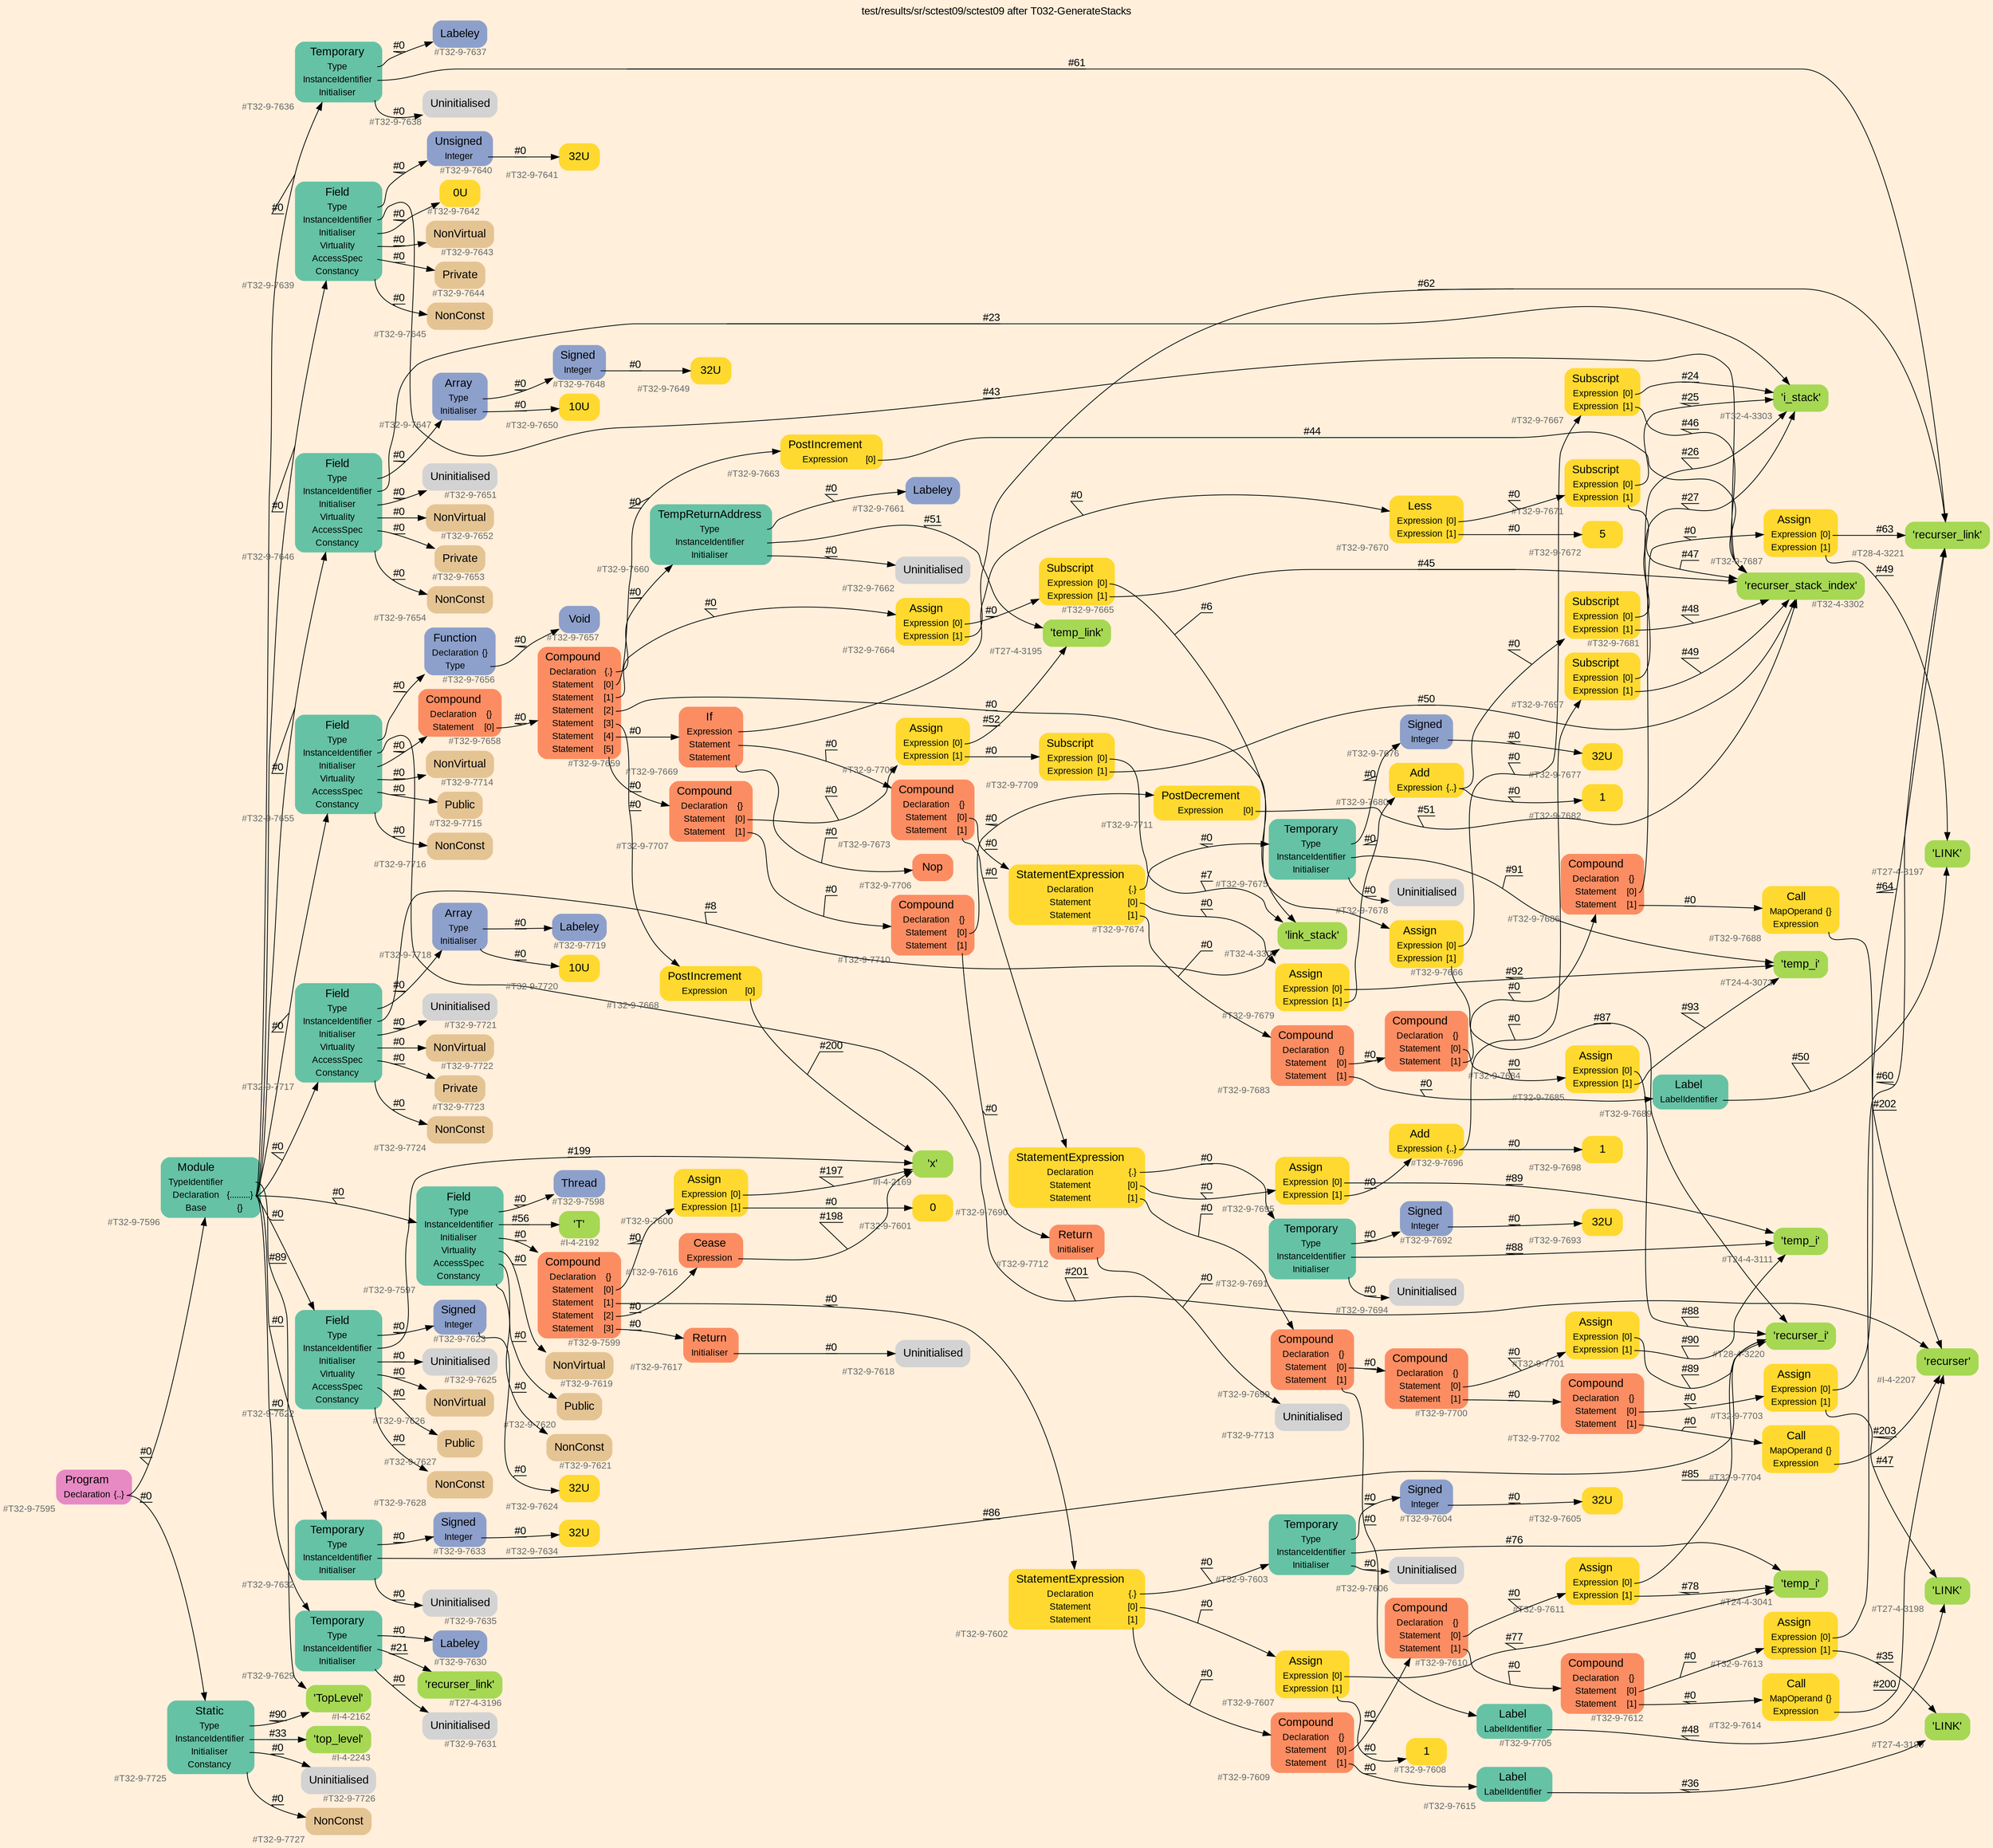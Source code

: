 digraph "test/results/sr/sctest09/sctest09 after T032-GenerateStacks" {
label = "test/results/sr/sctest09/sctest09 after T032-GenerateStacks"
labelloc = t
graph [
    rankdir = "LR"
    ranksep = 0.3
    bgcolor = antiquewhite1
    color = black
    fontcolor = black
    fontname = "Arial"
];
node [
    fontname = "Arial"
];
edge [
    fontname = "Arial"
];

// -------------------- node figure --------------------
// -------- block #T32-9-7595 ----------
"#T32-9-7595" [
    fillcolor = "/set28/4"
    xlabel = "#T32-9-7595"
    fontsize = "12"
    fontcolor = grey40
    shape = "plaintext"
    label = <<TABLE BORDER="0" CELLBORDER="0" CELLSPACING="0">
     <TR><TD><FONT COLOR="black" POINT-SIZE="15">Program</FONT></TD></TR>
     <TR><TD><FONT COLOR="black" POINT-SIZE="12">Declaration</FONT></TD><TD PORT="port0"><FONT COLOR="black" POINT-SIZE="12">{..}</FONT></TD></TR>
    </TABLE>>
    style = "rounded,filled"
];

// -------- block #T32-9-7596 ----------
"#T32-9-7596" [
    fillcolor = "/set28/1"
    xlabel = "#T32-9-7596"
    fontsize = "12"
    fontcolor = grey40
    shape = "plaintext"
    label = <<TABLE BORDER="0" CELLBORDER="0" CELLSPACING="0">
     <TR><TD><FONT COLOR="black" POINT-SIZE="15">Module</FONT></TD></TR>
     <TR><TD><FONT COLOR="black" POINT-SIZE="12">TypeIdentifier</FONT></TD><TD PORT="port0"></TD></TR>
     <TR><TD><FONT COLOR="black" POINT-SIZE="12">Declaration</FONT></TD><TD PORT="port1"><FONT COLOR="black" POINT-SIZE="12">{.........}</FONT></TD></TR>
     <TR><TD><FONT COLOR="black" POINT-SIZE="12">Base</FONT></TD><TD PORT="port2"><FONT COLOR="black" POINT-SIZE="12">{}</FONT></TD></TR>
    </TABLE>>
    style = "rounded,filled"
];

// -------- block #I-4-2162 ----------
"#I-4-2162" [
    fillcolor = "/set28/5"
    xlabel = "#I-4-2162"
    fontsize = "12"
    fontcolor = grey40
    shape = "plaintext"
    label = <<TABLE BORDER="0" CELLBORDER="0" CELLSPACING="0">
     <TR><TD><FONT COLOR="black" POINT-SIZE="15">'TopLevel'</FONT></TD></TR>
    </TABLE>>
    style = "rounded,filled"
];

// -------- block #T32-9-7597 ----------
"#T32-9-7597" [
    fillcolor = "/set28/1"
    xlabel = "#T32-9-7597"
    fontsize = "12"
    fontcolor = grey40
    shape = "plaintext"
    label = <<TABLE BORDER="0" CELLBORDER="0" CELLSPACING="0">
     <TR><TD><FONT COLOR="black" POINT-SIZE="15">Field</FONT></TD></TR>
     <TR><TD><FONT COLOR="black" POINT-SIZE="12">Type</FONT></TD><TD PORT="port0"></TD></TR>
     <TR><TD><FONT COLOR="black" POINT-SIZE="12">InstanceIdentifier</FONT></TD><TD PORT="port1"></TD></TR>
     <TR><TD><FONT COLOR="black" POINT-SIZE="12">Initialiser</FONT></TD><TD PORT="port2"></TD></TR>
     <TR><TD><FONT COLOR="black" POINT-SIZE="12">Virtuality</FONT></TD><TD PORT="port3"></TD></TR>
     <TR><TD><FONT COLOR="black" POINT-SIZE="12">AccessSpec</FONT></TD><TD PORT="port4"></TD></TR>
     <TR><TD><FONT COLOR="black" POINT-SIZE="12">Constancy</FONT></TD><TD PORT="port5"></TD></TR>
    </TABLE>>
    style = "rounded,filled"
];

// -------- block #T32-9-7598 ----------
"#T32-9-7598" [
    fillcolor = "/set28/3"
    xlabel = "#T32-9-7598"
    fontsize = "12"
    fontcolor = grey40
    shape = "plaintext"
    label = <<TABLE BORDER="0" CELLBORDER="0" CELLSPACING="0">
     <TR><TD><FONT COLOR="black" POINT-SIZE="15">Thread</FONT></TD></TR>
    </TABLE>>
    style = "rounded,filled"
];

// -------- block #I-4-2192 ----------
"#I-4-2192" [
    fillcolor = "/set28/5"
    xlabel = "#I-4-2192"
    fontsize = "12"
    fontcolor = grey40
    shape = "plaintext"
    label = <<TABLE BORDER="0" CELLBORDER="0" CELLSPACING="0">
     <TR><TD><FONT COLOR="black" POINT-SIZE="15">'T'</FONT></TD></TR>
    </TABLE>>
    style = "rounded,filled"
];

// -------- block #T32-9-7599 ----------
"#T32-9-7599" [
    fillcolor = "/set28/2"
    xlabel = "#T32-9-7599"
    fontsize = "12"
    fontcolor = grey40
    shape = "plaintext"
    label = <<TABLE BORDER="0" CELLBORDER="0" CELLSPACING="0">
     <TR><TD><FONT COLOR="black" POINT-SIZE="15">Compound</FONT></TD></TR>
     <TR><TD><FONT COLOR="black" POINT-SIZE="12">Declaration</FONT></TD><TD PORT="port0"><FONT COLOR="black" POINT-SIZE="12">{}</FONT></TD></TR>
     <TR><TD><FONT COLOR="black" POINT-SIZE="12">Statement</FONT></TD><TD PORT="port1"><FONT COLOR="black" POINT-SIZE="12">[0]</FONT></TD></TR>
     <TR><TD><FONT COLOR="black" POINT-SIZE="12">Statement</FONT></TD><TD PORT="port2"><FONT COLOR="black" POINT-SIZE="12">[1]</FONT></TD></TR>
     <TR><TD><FONT COLOR="black" POINT-SIZE="12">Statement</FONT></TD><TD PORT="port3"><FONT COLOR="black" POINT-SIZE="12">[2]</FONT></TD></TR>
     <TR><TD><FONT COLOR="black" POINT-SIZE="12">Statement</FONT></TD><TD PORT="port4"><FONT COLOR="black" POINT-SIZE="12">[3]</FONT></TD></TR>
    </TABLE>>
    style = "rounded,filled"
];

// -------- block #T32-9-7600 ----------
"#T32-9-7600" [
    fillcolor = "/set28/6"
    xlabel = "#T32-9-7600"
    fontsize = "12"
    fontcolor = grey40
    shape = "plaintext"
    label = <<TABLE BORDER="0" CELLBORDER="0" CELLSPACING="0">
     <TR><TD><FONT COLOR="black" POINT-SIZE="15">Assign</FONT></TD></TR>
     <TR><TD><FONT COLOR="black" POINT-SIZE="12">Expression</FONT></TD><TD PORT="port0"><FONT COLOR="black" POINT-SIZE="12">[0]</FONT></TD></TR>
     <TR><TD><FONT COLOR="black" POINT-SIZE="12">Expression</FONT></TD><TD PORT="port1"><FONT COLOR="black" POINT-SIZE="12">[1]</FONT></TD></TR>
    </TABLE>>
    style = "rounded,filled"
];

// -------- block #I-4-2169 ----------
"#I-4-2169" [
    fillcolor = "/set28/5"
    xlabel = "#I-4-2169"
    fontsize = "12"
    fontcolor = grey40
    shape = "plaintext"
    label = <<TABLE BORDER="0" CELLBORDER="0" CELLSPACING="0">
     <TR><TD><FONT COLOR="black" POINT-SIZE="15">'x'</FONT></TD></TR>
    </TABLE>>
    style = "rounded,filled"
];

// -------- block #T32-9-7601 ----------
"#T32-9-7601" [
    fillcolor = "/set28/6"
    xlabel = "#T32-9-7601"
    fontsize = "12"
    fontcolor = grey40
    shape = "plaintext"
    label = <<TABLE BORDER="0" CELLBORDER="0" CELLSPACING="0">
     <TR><TD><FONT COLOR="black" POINT-SIZE="15">0</FONT></TD></TR>
    </TABLE>>
    style = "rounded,filled"
];

// -------- block #T32-9-7602 ----------
"#T32-9-7602" [
    fillcolor = "/set28/6"
    xlabel = "#T32-9-7602"
    fontsize = "12"
    fontcolor = grey40
    shape = "plaintext"
    label = <<TABLE BORDER="0" CELLBORDER="0" CELLSPACING="0">
     <TR><TD><FONT COLOR="black" POINT-SIZE="15">StatementExpression</FONT></TD></TR>
     <TR><TD><FONT COLOR="black" POINT-SIZE="12">Declaration</FONT></TD><TD PORT="port0"><FONT COLOR="black" POINT-SIZE="12">{.}</FONT></TD></TR>
     <TR><TD><FONT COLOR="black" POINT-SIZE="12">Statement</FONT></TD><TD PORT="port1"><FONT COLOR="black" POINT-SIZE="12">[0]</FONT></TD></TR>
     <TR><TD><FONT COLOR="black" POINT-SIZE="12">Statement</FONT></TD><TD PORT="port2"><FONT COLOR="black" POINT-SIZE="12">[1]</FONT></TD></TR>
    </TABLE>>
    style = "rounded,filled"
];

// -------- block #T32-9-7603 ----------
"#T32-9-7603" [
    fillcolor = "/set28/1"
    xlabel = "#T32-9-7603"
    fontsize = "12"
    fontcolor = grey40
    shape = "plaintext"
    label = <<TABLE BORDER="0" CELLBORDER="0" CELLSPACING="0">
     <TR><TD><FONT COLOR="black" POINT-SIZE="15">Temporary</FONT></TD></TR>
     <TR><TD><FONT COLOR="black" POINT-SIZE="12">Type</FONT></TD><TD PORT="port0"></TD></TR>
     <TR><TD><FONT COLOR="black" POINT-SIZE="12">InstanceIdentifier</FONT></TD><TD PORT="port1"></TD></TR>
     <TR><TD><FONT COLOR="black" POINT-SIZE="12">Initialiser</FONT></TD><TD PORT="port2"></TD></TR>
    </TABLE>>
    style = "rounded,filled"
];

// -------- block #T32-9-7604 ----------
"#T32-9-7604" [
    fillcolor = "/set28/3"
    xlabel = "#T32-9-7604"
    fontsize = "12"
    fontcolor = grey40
    shape = "plaintext"
    label = <<TABLE BORDER="0" CELLBORDER="0" CELLSPACING="0">
     <TR><TD><FONT COLOR="black" POINT-SIZE="15">Signed</FONT></TD></TR>
     <TR><TD><FONT COLOR="black" POINT-SIZE="12">Integer</FONT></TD><TD PORT="port0"></TD></TR>
    </TABLE>>
    style = "rounded,filled"
];

// -------- block #T32-9-7605 ----------
"#T32-9-7605" [
    fillcolor = "/set28/6"
    xlabel = "#T32-9-7605"
    fontsize = "12"
    fontcolor = grey40
    shape = "plaintext"
    label = <<TABLE BORDER="0" CELLBORDER="0" CELLSPACING="0">
     <TR><TD><FONT COLOR="black" POINT-SIZE="15">32U</FONT></TD></TR>
    </TABLE>>
    style = "rounded,filled"
];

// -------- block #T24-4-3041 ----------
"#T24-4-3041" [
    fillcolor = "/set28/5"
    xlabel = "#T24-4-3041"
    fontsize = "12"
    fontcolor = grey40
    shape = "plaintext"
    label = <<TABLE BORDER="0" CELLBORDER="0" CELLSPACING="0">
     <TR><TD><FONT COLOR="black" POINT-SIZE="15">'temp_i'</FONT></TD></TR>
    </TABLE>>
    style = "rounded,filled"
];

// -------- block #T32-9-7606 ----------
"#T32-9-7606" [
    xlabel = "#T32-9-7606"
    fontsize = "12"
    fontcolor = grey40
    shape = "plaintext"
    label = <<TABLE BORDER="0" CELLBORDER="0" CELLSPACING="0">
     <TR><TD><FONT COLOR="black" POINT-SIZE="15">Uninitialised</FONT></TD></TR>
    </TABLE>>
    style = "rounded,filled"
];

// -------- block #T32-9-7607 ----------
"#T32-9-7607" [
    fillcolor = "/set28/6"
    xlabel = "#T32-9-7607"
    fontsize = "12"
    fontcolor = grey40
    shape = "plaintext"
    label = <<TABLE BORDER="0" CELLBORDER="0" CELLSPACING="0">
     <TR><TD><FONT COLOR="black" POINT-SIZE="15">Assign</FONT></TD></TR>
     <TR><TD><FONT COLOR="black" POINT-SIZE="12">Expression</FONT></TD><TD PORT="port0"><FONT COLOR="black" POINT-SIZE="12">[0]</FONT></TD></TR>
     <TR><TD><FONT COLOR="black" POINT-SIZE="12">Expression</FONT></TD><TD PORT="port1"><FONT COLOR="black" POINT-SIZE="12">[1]</FONT></TD></TR>
    </TABLE>>
    style = "rounded,filled"
];

// -------- block #T32-9-7608 ----------
"#T32-9-7608" [
    fillcolor = "/set28/6"
    xlabel = "#T32-9-7608"
    fontsize = "12"
    fontcolor = grey40
    shape = "plaintext"
    label = <<TABLE BORDER="0" CELLBORDER="0" CELLSPACING="0">
     <TR><TD><FONT COLOR="black" POINT-SIZE="15">1</FONT></TD></TR>
    </TABLE>>
    style = "rounded,filled"
];

// -------- block #T32-9-7609 ----------
"#T32-9-7609" [
    fillcolor = "/set28/2"
    xlabel = "#T32-9-7609"
    fontsize = "12"
    fontcolor = grey40
    shape = "plaintext"
    label = <<TABLE BORDER="0" CELLBORDER="0" CELLSPACING="0">
     <TR><TD><FONT COLOR="black" POINT-SIZE="15">Compound</FONT></TD></TR>
     <TR><TD><FONT COLOR="black" POINT-SIZE="12">Declaration</FONT></TD><TD PORT="port0"><FONT COLOR="black" POINT-SIZE="12">{}</FONT></TD></TR>
     <TR><TD><FONT COLOR="black" POINT-SIZE="12">Statement</FONT></TD><TD PORT="port1"><FONT COLOR="black" POINT-SIZE="12">[0]</FONT></TD></TR>
     <TR><TD><FONT COLOR="black" POINT-SIZE="12">Statement</FONT></TD><TD PORT="port2"><FONT COLOR="black" POINT-SIZE="12">[1]</FONT></TD></TR>
    </TABLE>>
    style = "rounded,filled"
];

// -------- block #T32-9-7610 ----------
"#T32-9-7610" [
    fillcolor = "/set28/2"
    xlabel = "#T32-9-7610"
    fontsize = "12"
    fontcolor = grey40
    shape = "plaintext"
    label = <<TABLE BORDER="0" CELLBORDER="0" CELLSPACING="0">
     <TR><TD><FONT COLOR="black" POINT-SIZE="15">Compound</FONT></TD></TR>
     <TR><TD><FONT COLOR="black" POINT-SIZE="12">Declaration</FONT></TD><TD PORT="port0"><FONT COLOR="black" POINT-SIZE="12">{}</FONT></TD></TR>
     <TR><TD><FONT COLOR="black" POINT-SIZE="12">Statement</FONT></TD><TD PORT="port1"><FONT COLOR="black" POINT-SIZE="12">[0]</FONT></TD></TR>
     <TR><TD><FONT COLOR="black" POINT-SIZE="12">Statement</FONT></TD><TD PORT="port2"><FONT COLOR="black" POINT-SIZE="12">[1]</FONT></TD></TR>
    </TABLE>>
    style = "rounded,filled"
];

// -------- block #T32-9-7611 ----------
"#T32-9-7611" [
    fillcolor = "/set28/6"
    xlabel = "#T32-9-7611"
    fontsize = "12"
    fontcolor = grey40
    shape = "plaintext"
    label = <<TABLE BORDER="0" CELLBORDER="0" CELLSPACING="0">
     <TR><TD><FONT COLOR="black" POINT-SIZE="15">Assign</FONT></TD></TR>
     <TR><TD><FONT COLOR="black" POINT-SIZE="12">Expression</FONT></TD><TD PORT="port0"><FONT COLOR="black" POINT-SIZE="12">[0]</FONT></TD></TR>
     <TR><TD><FONT COLOR="black" POINT-SIZE="12">Expression</FONT></TD><TD PORT="port1"><FONT COLOR="black" POINT-SIZE="12">[1]</FONT></TD></TR>
    </TABLE>>
    style = "rounded,filled"
];

// -------- block #T28-4-3220 ----------
"#T28-4-3220" [
    fillcolor = "/set28/5"
    xlabel = "#T28-4-3220"
    fontsize = "12"
    fontcolor = grey40
    shape = "plaintext"
    label = <<TABLE BORDER="0" CELLBORDER="0" CELLSPACING="0">
     <TR><TD><FONT COLOR="black" POINT-SIZE="15">'recurser_i'</FONT></TD></TR>
    </TABLE>>
    style = "rounded,filled"
];

// -------- block #T32-9-7612 ----------
"#T32-9-7612" [
    fillcolor = "/set28/2"
    xlabel = "#T32-9-7612"
    fontsize = "12"
    fontcolor = grey40
    shape = "plaintext"
    label = <<TABLE BORDER="0" CELLBORDER="0" CELLSPACING="0">
     <TR><TD><FONT COLOR="black" POINT-SIZE="15">Compound</FONT></TD></TR>
     <TR><TD><FONT COLOR="black" POINT-SIZE="12">Declaration</FONT></TD><TD PORT="port0"><FONT COLOR="black" POINT-SIZE="12">{}</FONT></TD></TR>
     <TR><TD><FONT COLOR="black" POINT-SIZE="12">Statement</FONT></TD><TD PORT="port1"><FONT COLOR="black" POINT-SIZE="12">[0]</FONT></TD></TR>
     <TR><TD><FONT COLOR="black" POINT-SIZE="12">Statement</FONT></TD><TD PORT="port2"><FONT COLOR="black" POINT-SIZE="12">[1]</FONT></TD></TR>
    </TABLE>>
    style = "rounded,filled"
];

// -------- block #T32-9-7613 ----------
"#T32-9-7613" [
    fillcolor = "/set28/6"
    xlabel = "#T32-9-7613"
    fontsize = "12"
    fontcolor = grey40
    shape = "plaintext"
    label = <<TABLE BORDER="0" CELLBORDER="0" CELLSPACING="0">
     <TR><TD><FONT COLOR="black" POINT-SIZE="15">Assign</FONT></TD></TR>
     <TR><TD><FONT COLOR="black" POINT-SIZE="12">Expression</FONT></TD><TD PORT="port0"><FONT COLOR="black" POINT-SIZE="12">[0]</FONT></TD></TR>
     <TR><TD><FONT COLOR="black" POINT-SIZE="12">Expression</FONT></TD><TD PORT="port1"><FONT COLOR="black" POINT-SIZE="12">[1]</FONT></TD></TR>
    </TABLE>>
    style = "rounded,filled"
];

// -------- block #T28-4-3221 ----------
"#T28-4-3221" [
    fillcolor = "/set28/5"
    xlabel = "#T28-4-3221"
    fontsize = "12"
    fontcolor = grey40
    shape = "plaintext"
    label = <<TABLE BORDER="0" CELLBORDER="0" CELLSPACING="0">
     <TR><TD><FONT COLOR="black" POINT-SIZE="15">'recurser_link'</FONT></TD></TR>
    </TABLE>>
    style = "rounded,filled"
];

// -------- block #T27-4-3199 ----------
"#T27-4-3199" [
    fillcolor = "/set28/5"
    xlabel = "#T27-4-3199"
    fontsize = "12"
    fontcolor = grey40
    shape = "plaintext"
    label = <<TABLE BORDER="0" CELLBORDER="0" CELLSPACING="0">
     <TR><TD><FONT COLOR="black" POINT-SIZE="15">'LINK'</FONT></TD></TR>
    </TABLE>>
    style = "rounded,filled"
];

// -------- block #T32-9-7614 ----------
"#T32-9-7614" [
    fillcolor = "/set28/6"
    xlabel = "#T32-9-7614"
    fontsize = "12"
    fontcolor = grey40
    shape = "plaintext"
    label = <<TABLE BORDER="0" CELLBORDER="0" CELLSPACING="0">
     <TR><TD><FONT COLOR="black" POINT-SIZE="15">Call</FONT></TD></TR>
     <TR><TD><FONT COLOR="black" POINT-SIZE="12">MapOperand</FONT></TD><TD PORT="port0"><FONT COLOR="black" POINT-SIZE="12">{}</FONT></TD></TR>
     <TR><TD><FONT COLOR="black" POINT-SIZE="12">Expression</FONT></TD><TD PORT="port1"></TD></TR>
    </TABLE>>
    style = "rounded,filled"
];

// -------- block #I-4-2207 ----------
"#I-4-2207" [
    fillcolor = "/set28/5"
    xlabel = "#I-4-2207"
    fontsize = "12"
    fontcolor = grey40
    shape = "plaintext"
    label = <<TABLE BORDER="0" CELLBORDER="0" CELLSPACING="0">
     <TR><TD><FONT COLOR="black" POINT-SIZE="15">'recurser'</FONT></TD></TR>
    </TABLE>>
    style = "rounded,filled"
];

// -------- block #T32-9-7615 ----------
"#T32-9-7615" [
    fillcolor = "/set28/1"
    xlabel = "#T32-9-7615"
    fontsize = "12"
    fontcolor = grey40
    shape = "plaintext"
    label = <<TABLE BORDER="0" CELLBORDER="0" CELLSPACING="0">
     <TR><TD><FONT COLOR="black" POINT-SIZE="15">Label</FONT></TD></TR>
     <TR><TD><FONT COLOR="black" POINT-SIZE="12">LabelIdentifier</FONT></TD><TD PORT="port0"></TD></TR>
    </TABLE>>
    style = "rounded,filled"
];

// -------- block #T32-9-7616 ----------
"#T32-9-7616" [
    fillcolor = "/set28/2"
    xlabel = "#T32-9-7616"
    fontsize = "12"
    fontcolor = grey40
    shape = "plaintext"
    label = <<TABLE BORDER="0" CELLBORDER="0" CELLSPACING="0">
     <TR><TD><FONT COLOR="black" POINT-SIZE="15">Cease</FONT></TD></TR>
     <TR><TD><FONT COLOR="black" POINT-SIZE="12">Expression</FONT></TD><TD PORT="port0"></TD></TR>
    </TABLE>>
    style = "rounded,filled"
];

// -------- block #T32-9-7617 ----------
"#T32-9-7617" [
    fillcolor = "/set28/2"
    xlabel = "#T32-9-7617"
    fontsize = "12"
    fontcolor = grey40
    shape = "plaintext"
    label = <<TABLE BORDER="0" CELLBORDER="0" CELLSPACING="0">
     <TR><TD><FONT COLOR="black" POINT-SIZE="15">Return</FONT></TD></TR>
     <TR><TD><FONT COLOR="black" POINT-SIZE="12">Initialiser</FONT></TD><TD PORT="port0"></TD></TR>
    </TABLE>>
    style = "rounded,filled"
];

// -------- block #T32-9-7618 ----------
"#T32-9-7618" [
    xlabel = "#T32-9-7618"
    fontsize = "12"
    fontcolor = grey40
    shape = "plaintext"
    label = <<TABLE BORDER="0" CELLBORDER="0" CELLSPACING="0">
     <TR><TD><FONT COLOR="black" POINT-SIZE="15">Uninitialised</FONT></TD></TR>
    </TABLE>>
    style = "rounded,filled"
];

// -------- block #T32-9-7619 ----------
"#T32-9-7619" [
    fillcolor = "/set28/7"
    xlabel = "#T32-9-7619"
    fontsize = "12"
    fontcolor = grey40
    shape = "plaintext"
    label = <<TABLE BORDER="0" CELLBORDER="0" CELLSPACING="0">
     <TR><TD><FONT COLOR="black" POINT-SIZE="15">NonVirtual</FONT></TD></TR>
    </TABLE>>
    style = "rounded,filled"
];

// -------- block #T32-9-7620 ----------
"#T32-9-7620" [
    fillcolor = "/set28/7"
    xlabel = "#T32-9-7620"
    fontsize = "12"
    fontcolor = grey40
    shape = "plaintext"
    label = <<TABLE BORDER="0" CELLBORDER="0" CELLSPACING="0">
     <TR><TD><FONT COLOR="black" POINT-SIZE="15">Public</FONT></TD></TR>
    </TABLE>>
    style = "rounded,filled"
];

// -------- block #T32-9-7621 ----------
"#T32-9-7621" [
    fillcolor = "/set28/7"
    xlabel = "#T32-9-7621"
    fontsize = "12"
    fontcolor = grey40
    shape = "plaintext"
    label = <<TABLE BORDER="0" CELLBORDER="0" CELLSPACING="0">
     <TR><TD><FONT COLOR="black" POINT-SIZE="15">NonConst</FONT></TD></TR>
    </TABLE>>
    style = "rounded,filled"
];

// -------- block #T32-9-7622 ----------
"#T32-9-7622" [
    fillcolor = "/set28/1"
    xlabel = "#T32-9-7622"
    fontsize = "12"
    fontcolor = grey40
    shape = "plaintext"
    label = <<TABLE BORDER="0" CELLBORDER="0" CELLSPACING="0">
     <TR><TD><FONT COLOR="black" POINT-SIZE="15">Field</FONT></TD></TR>
     <TR><TD><FONT COLOR="black" POINT-SIZE="12">Type</FONT></TD><TD PORT="port0"></TD></TR>
     <TR><TD><FONT COLOR="black" POINT-SIZE="12">InstanceIdentifier</FONT></TD><TD PORT="port1"></TD></TR>
     <TR><TD><FONT COLOR="black" POINT-SIZE="12">Initialiser</FONT></TD><TD PORT="port2"></TD></TR>
     <TR><TD><FONT COLOR="black" POINT-SIZE="12">Virtuality</FONT></TD><TD PORT="port3"></TD></TR>
     <TR><TD><FONT COLOR="black" POINT-SIZE="12">AccessSpec</FONT></TD><TD PORT="port4"></TD></TR>
     <TR><TD><FONT COLOR="black" POINT-SIZE="12">Constancy</FONT></TD><TD PORT="port5"></TD></TR>
    </TABLE>>
    style = "rounded,filled"
];

// -------- block #T32-9-7623 ----------
"#T32-9-7623" [
    fillcolor = "/set28/3"
    xlabel = "#T32-9-7623"
    fontsize = "12"
    fontcolor = grey40
    shape = "plaintext"
    label = <<TABLE BORDER="0" CELLBORDER="0" CELLSPACING="0">
     <TR><TD><FONT COLOR="black" POINT-SIZE="15">Signed</FONT></TD></TR>
     <TR><TD><FONT COLOR="black" POINT-SIZE="12">Integer</FONT></TD><TD PORT="port0"></TD></TR>
    </TABLE>>
    style = "rounded,filled"
];

// -------- block #T32-9-7624 ----------
"#T32-9-7624" [
    fillcolor = "/set28/6"
    xlabel = "#T32-9-7624"
    fontsize = "12"
    fontcolor = grey40
    shape = "plaintext"
    label = <<TABLE BORDER="0" CELLBORDER="0" CELLSPACING="0">
     <TR><TD><FONT COLOR="black" POINT-SIZE="15">32U</FONT></TD></TR>
    </TABLE>>
    style = "rounded,filled"
];

// -------- block #T32-9-7625 ----------
"#T32-9-7625" [
    xlabel = "#T32-9-7625"
    fontsize = "12"
    fontcolor = grey40
    shape = "plaintext"
    label = <<TABLE BORDER="0" CELLBORDER="0" CELLSPACING="0">
     <TR><TD><FONT COLOR="black" POINT-SIZE="15">Uninitialised</FONT></TD></TR>
    </TABLE>>
    style = "rounded,filled"
];

// -------- block #T32-9-7626 ----------
"#T32-9-7626" [
    fillcolor = "/set28/7"
    xlabel = "#T32-9-7626"
    fontsize = "12"
    fontcolor = grey40
    shape = "plaintext"
    label = <<TABLE BORDER="0" CELLBORDER="0" CELLSPACING="0">
     <TR><TD><FONT COLOR="black" POINT-SIZE="15">NonVirtual</FONT></TD></TR>
    </TABLE>>
    style = "rounded,filled"
];

// -------- block #T32-9-7627 ----------
"#T32-9-7627" [
    fillcolor = "/set28/7"
    xlabel = "#T32-9-7627"
    fontsize = "12"
    fontcolor = grey40
    shape = "plaintext"
    label = <<TABLE BORDER="0" CELLBORDER="0" CELLSPACING="0">
     <TR><TD><FONT COLOR="black" POINT-SIZE="15">Public</FONT></TD></TR>
    </TABLE>>
    style = "rounded,filled"
];

// -------- block #T32-9-7628 ----------
"#T32-9-7628" [
    fillcolor = "/set28/7"
    xlabel = "#T32-9-7628"
    fontsize = "12"
    fontcolor = grey40
    shape = "plaintext"
    label = <<TABLE BORDER="0" CELLBORDER="0" CELLSPACING="0">
     <TR><TD><FONT COLOR="black" POINT-SIZE="15">NonConst</FONT></TD></TR>
    </TABLE>>
    style = "rounded,filled"
];

// -------- block #T32-9-7629 ----------
"#T32-9-7629" [
    fillcolor = "/set28/1"
    xlabel = "#T32-9-7629"
    fontsize = "12"
    fontcolor = grey40
    shape = "plaintext"
    label = <<TABLE BORDER="0" CELLBORDER="0" CELLSPACING="0">
     <TR><TD><FONT COLOR="black" POINT-SIZE="15">Temporary</FONT></TD></TR>
     <TR><TD><FONT COLOR="black" POINT-SIZE="12">Type</FONT></TD><TD PORT="port0"></TD></TR>
     <TR><TD><FONT COLOR="black" POINT-SIZE="12">InstanceIdentifier</FONT></TD><TD PORT="port1"></TD></TR>
     <TR><TD><FONT COLOR="black" POINT-SIZE="12">Initialiser</FONT></TD><TD PORT="port2"></TD></TR>
    </TABLE>>
    style = "rounded,filled"
];

// -------- block #T32-9-7630 ----------
"#T32-9-7630" [
    fillcolor = "/set28/3"
    xlabel = "#T32-9-7630"
    fontsize = "12"
    fontcolor = grey40
    shape = "plaintext"
    label = <<TABLE BORDER="0" CELLBORDER="0" CELLSPACING="0">
     <TR><TD><FONT COLOR="black" POINT-SIZE="15">Labeley</FONT></TD></TR>
    </TABLE>>
    style = "rounded,filled"
];

// -------- block #T27-4-3196 ----------
"#T27-4-3196" [
    fillcolor = "/set28/5"
    xlabel = "#T27-4-3196"
    fontsize = "12"
    fontcolor = grey40
    shape = "plaintext"
    label = <<TABLE BORDER="0" CELLBORDER="0" CELLSPACING="0">
     <TR><TD><FONT COLOR="black" POINT-SIZE="15">'recurser_link'</FONT></TD></TR>
    </TABLE>>
    style = "rounded,filled"
];

// -------- block #T32-9-7631 ----------
"#T32-9-7631" [
    xlabel = "#T32-9-7631"
    fontsize = "12"
    fontcolor = grey40
    shape = "plaintext"
    label = <<TABLE BORDER="0" CELLBORDER="0" CELLSPACING="0">
     <TR><TD><FONT COLOR="black" POINT-SIZE="15">Uninitialised</FONT></TD></TR>
    </TABLE>>
    style = "rounded,filled"
];

// -------- block #T32-9-7632 ----------
"#T32-9-7632" [
    fillcolor = "/set28/1"
    xlabel = "#T32-9-7632"
    fontsize = "12"
    fontcolor = grey40
    shape = "plaintext"
    label = <<TABLE BORDER="0" CELLBORDER="0" CELLSPACING="0">
     <TR><TD><FONT COLOR="black" POINT-SIZE="15">Temporary</FONT></TD></TR>
     <TR><TD><FONT COLOR="black" POINT-SIZE="12">Type</FONT></TD><TD PORT="port0"></TD></TR>
     <TR><TD><FONT COLOR="black" POINT-SIZE="12">InstanceIdentifier</FONT></TD><TD PORT="port1"></TD></TR>
     <TR><TD><FONT COLOR="black" POINT-SIZE="12">Initialiser</FONT></TD><TD PORT="port2"></TD></TR>
    </TABLE>>
    style = "rounded,filled"
];

// -------- block #T32-9-7633 ----------
"#T32-9-7633" [
    fillcolor = "/set28/3"
    xlabel = "#T32-9-7633"
    fontsize = "12"
    fontcolor = grey40
    shape = "plaintext"
    label = <<TABLE BORDER="0" CELLBORDER="0" CELLSPACING="0">
     <TR><TD><FONT COLOR="black" POINT-SIZE="15">Signed</FONT></TD></TR>
     <TR><TD><FONT COLOR="black" POINT-SIZE="12">Integer</FONT></TD><TD PORT="port0"></TD></TR>
    </TABLE>>
    style = "rounded,filled"
];

// -------- block #T32-9-7634 ----------
"#T32-9-7634" [
    fillcolor = "/set28/6"
    xlabel = "#T32-9-7634"
    fontsize = "12"
    fontcolor = grey40
    shape = "plaintext"
    label = <<TABLE BORDER="0" CELLBORDER="0" CELLSPACING="0">
     <TR><TD><FONT COLOR="black" POINT-SIZE="15">32U</FONT></TD></TR>
    </TABLE>>
    style = "rounded,filled"
];

// -------- block #T32-9-7635 ----------
"#T32-9-7635" [
    xlabel = "#T32-9-7635"
    fontsize = "12"
    fontcolor = grey40
    shape = "plaintext"
    label = <<TABLE BORDER="0" CELLBORDER="0" CELLSPACING="0">
     <TR><TD><FONT COLOR="black" POINT-SIZE="15">Uninitialised</FONT></TD></TR>
    </TABLE>>
    style = "rounded,filled"
];

// -------- block #T32-9-7636 ----------
"#T32-9-7636" [
    fillcolor = "/set28/1"
    xlabel = "#T32-9-7636"
    fontsize = "12"
    fontcolor = grey40
    shape = "plaintext"
    label = <<TABLE BORDER="0" CELLBORDER="0" CELLSPACING="0">
     <TR><TD><FONT COLOR="black" POINT-SIZE="15">Temporary</FONT></TD></TR>
     <TR><TD><FONT COLOR="black" POINT-SIZE="12">Type</FONT></TD><TD PORT="port0"></TD></TR>
     <TR><TD><FONT COLOR="black" POINT-SIZE="12">InstanceIdentifier</FONT></TD><TD PORT="port1"></TD></TR>
     <TR><TD><FONT COLOR="black" POINT-SIZE="12">Initialiser</FONT></TD><TD PORT="port2"></TD></TR>
    </TABLE>>
    style = "rounded,filled"
];

// -------- block #T32-9-7637 ----------
"#T32-9-7637" [
    fillcolor = "/set28/3"
    xlabel = "#T32-9-7637"
    fontsize = "12"
    fontcolor = grey40
    shape = "plaintext"
    label = <<TABLE BORDER="0" CELLBORDER="0" CELLSPACING="0">
     <TR><TD><FONT COLOR="black" POINT-SIZE="15">Labeley</FONT></TD></TR>
    </TABLE>>
    style = "rounded,filled"
];

// -------- block #T32-9-7638 ----------
"#T32-9-7638" [
    xlabel = "#T32-9-7638"
    fontsize = "12"
    fontcolor = grey40
    shape = "plaintext"
    label = <<TABLE BORDER="0" CELLBORDER="0" CELLSPACING="0">
     <TR><TD><FONT COLOR="black" POINT-SIZE="15">Uninitialised</FONT></TD></TR>
    </TABLE>>
    style = "rounded,filled"
];

// -------- block #T32-9-7639 ----------
"#T32-9-7639" [
    fillcolor = "/set28/1"
    xlabel = "#T32-9-7639"
    fontsize = "12"
    fontcolor = grey40
    shape = "plaintext"
    label = <<TABLE BORDER="0" CELLBORDER="0" CELLSPACING="0">
     <TR><TD><FONT COLOR="black" POINT-SIZE="15">Field</FONT></TD></TR>
     <TR><TD><FONT COLOR="black" POINT-SIZE="12">Type</FONT></TD><TD PORT="port0"></TD></TR>
     <TR><TD><FONT COLOR="black" POINT-SIZE="12">InstanceIdentifier</FONT></TD><TD PORT="port1"></TD></TR>
     <TR><TD><FONT COLOR="black" POINT-SIZE="12">Initialiser</FONT></TD><TD PORT="port2"></TD></TR>
     <TR><TD><FONT COLOR="black" POINT-SIZE="12">Virtuality</FONT></TD><TD PORT="port3"></TD></TR>
     <TR><TD><FONT COLOR="black" POINT-SIZE="12">AccessSpec</FONT></TD><TD PORT="port4"></TD></TR>
     <TR><TD><FONT COLOR="black" POINT-SIZE="12">Constancy</FONT></TD><TD PORT="port5"></TD></TR>
    </TABLE>>
    style = "rounded,filled"
];

// -------- block #T32-9-7640 ----------
"#T32-9-7640" [
    fillcolor = "/set28/3"
    xlabel = "#T32-9-7640"
    fontsize = "12"
    fontcolor = grey40
    shape = "plaintext"
    label = <<TABLE BORDER="0" CELLBORDER="0" CELLSPACING="0">
     <TR><TD><FONT COLOR="black" POINT-SIZE="15">Unsigned</FONT></TD></TR>
     <TR><TD><FONT COLOR="black" POINT-SIZE="12">Integer</FONT></TD><TD PORT="port0"></TD></TR>
    </TABLE>>
    style = "rounded,filled"
];

// -------- block #T32-9-7641 ----------
"#T32-9-7641" [
    fillcolor = "/set28/6"
    xlabel = "#T32-9-7641"
    fontsize = "12"
    fontcolor = grey40
    shape = "plaintext"
    label = <<TABLE BORDER="0" CELLBORDER="0" CELLSPACING="0">
     <TR><TD><FONT COLOR="black" POINT-SIZE="15">32U</FONT></TD></TR>
    </TABLE>>
    style = "rounded,filled"
];

// -------- block #T32-4-3302 ----------
"#T32-4-3302" [
    fillcolor = "/set28/5"
    xlabel = "#T32-4-3302"
    fontsize = "12"
    fontcolor = grey40
    shape = "plaintext"
    label = <<TABLE BORDER="0" CELLBORDER="0" CELLSPACING="0">
     <TR><TD><FONT COLOR="black" POINT-SIZE="15">'recurser_stack_index'</FONT></TD></TR>
    </TABLE>>
    style = "rounded,filled"
];

// -------- block #T32-9-7642 ----------
"#T32-9-7642" [
    fillcolor = "/set28/6"
    xlabel = "#T32-9-7642"
    fontsize = "12"
    fontcolor = grey40
    shape = "plaintext"
    label = <<TABLE BORDER="0" CELLBORDER="0" CELLSPACING="0">
     <TR><TD><FONT COLOR="black" POINT-SIZE="15">0U</FONT></TD></TR>
    </TABLE>>
    style = "rounded,filled"
];

// -------- block #T32-9-7643 ----------
"#T32-9-7643" [
    fillcolor = "/set28/7"
    xlabel = "#T32-9-7643"
    fontsize = "12"
    fontcolor = grey40
    shape = "plaintext"
    label = <<TABLE BORDER="0" CELLBORDER="0" CELLSPACING="0">
     <TR><TD><FONT COLOR="black" POINT-SIZE="15">NonVirtual</FONT></TD></TR>
    </TABLE>>
    style = "rounded,filled"
];

// -------- block #T32-9-7644 ----------
"#T32-9-7644" [
    fillcolor = "/set28/7"
    xlabel = "#T32-9-7644"
    fontsize = "12"
    fontcolor = grey40
    shape = "plaintext"
    label = <<TABLE BORDER="0" CELLBORDER="0" CELLSPACING="0">
     <TR><TD><FONT COLOR="black" POINT-SIZE="15">Private</FONT></TD></TR>
    </TABLE>>
    style = "rounded,filled"
];

// -------- block #T32-9-7645 ----------
"#T32-9-7645" [
    fillcolor = "/set28/7"
    xlabel = "#T32-9-7645"
    fontsize = "12"
    fontcolor = grey40
    shape = "plaintext"
    label = <<TABLE BORDER="0" CELLBORDER="0" CELLSPACING="0">
     <TR><TD><FONT COLOR="black" POINT-SIZE="15">NonConst</FONT></TD></TR>
    </TABLE>>
    style = "rounded,filled"
];

// -------- block #T32-9-7646 ----------
"#T32-9-7646" [
    fillcolor = "/set28/1"
    xlabel = "#T32-9-7646"
    fontsize = "12"
    fontcolor = grey40
    shape = "plaintext"
    label = <<TABLE BORDER="0" CELLBORDER="0" CELLSPACING="0">
     <TR><TD><FONT COLOR="black" POINT-SIZE="15">Field</FONT></TD></TR>
     <TR><TD><FONT COLOR="black" POINT-SIZE="12">Type</FONT></TD><TD PORT="port0"></TD></TR>
     <TR><TD><FONT COLOR="black" POINT-SIZE="12">InstanceIdentifier</FONT></TD><TD PORT="port1"></TD></TR>
     <TR><TD><FONT COLOR="black" POINT-SIZE="12">Initialiser</FONT></TD><TD PORT="port2"></TD></TR>
     <TR><TD><FONT COLOR="black" POINT-SIZE="12">Virtuality</FONT></TD><TD PORT="port3"></TD></TR>
     <TR><TD><FONT COLOR="black" POINT-SIZE="12">AccessSpec</FONT></TD><TD PORT="port4"></TD></TR>
     <TR><TD><FONT COLOR="black" POINT-SIZE="12">Constancy</FONT></TD><TD PORT="port5"></TD></TR>
    </TABLE>>
    style = "rounded,filled"
];

// -------- block #T32-9-7647 ----------
"#T32-9-7647" [
    fillcolor = "/set28/3"
    xlabel = "#T32-9-7647"
    fontsize = "12"
    fontcolor = grey40
    shape = "plaintext"
    label = <<TABLE BORDER="0" CELLBORDER="0" CELLSPACING="0">
     <TR><TD><FONT COLOR="black" POINT-SIZE="15">Array</FONT></TD></TR>
     <TR><TD><FONT COLOR="black" POINT-SIZE="12">Type</FONT></TD><TD PORT="port0"></TD></TR>
     <TR><TD><FONT COLOR="black" POINT-SIZE="12">Initialiser</FONT></TD><TD PORT="port1"></TD></TR>
    </TABLE>>
    style = "rounded,filled"
];

// -------- block #T32-9-7648 ----------
"#T32-9-7648" [
    fillcolor = "/set28/3"
    xlabel = "#T32-9-7648"
    fontsize = "12"
    fontcolor = grey40
    shape = "plaintext"
    label = <<TABLE BORDER="0" CELLBORDER="0" CELLSPACING="0">
     <TR><TD><FONT COLOR="black" POINT-SIZE="15">Signed</FONT></TD></TR>
     <TR><TD><FONT COLOR="black" POINT-SIZE="12">Integer</FONT></TD><TD PORT="port0"></TD></TR>
    </TABLE>>
    style = "rounded,filled"
];

// -------- block #T32-9-7649 ----------
"#T32-9-7649" [
    fillcolor = "/set28/6"
    xlabel = "#T32-9-7649"
    fontsize = "12"
    fontcolor = grey40
    shape = "plaintext"
    label = <<TABLE BORDER="0" CELLBORDER="0" CELLSPACING="0">
     <TR><TD><FONT COLOR="black" POINT-SIZE="15">32U</FONT></TD></TR>
    </TABLE>>
    style = "rounded,filled"
];

// -------- block #T32-9-7650 ----------
"#T32-9-7650" [
    fillcolor = "/set28/6"
    xlabel = "#T32-9-7650"
    fontsize = "12"
    fontcolor = grey40
    shape = "plaintext"
    label = <<TABLE BORDER="0" CELLBORDER="0" CELLSPACING="0">
     <TR><TD><FONT COLOR="black" POINT-SIZE="15">10U</FONT></TD></TR>
    </TABLE>>
    style = "rounded,filled"
];

// -------- block #T32-4-3303 ----------
"#T32-4-3303" [
    fillcolor = "/set28/5"
    xlabel = "#T32-4-3303"
    fontsize = "12"
    fontcolor = grey40
    shape = "plaintext"
    label = <<TABLE BORDER="0" CELLBORDER="0" CELLSPACING="0">
     <TR><TD><FONT COLOR="black" POINT-SIZE="15">'i_stack'</FONT></TD></TR>
    </TABLE>>
    style = "rounded,filled"
];

// -------- block #T32-9-7651 ----------
"#T32-9-7651" [
    xlabel = "#T32-9-7651"
    fontsize = "12"
    fontcolor = grey40
    shape = "plaintext"
    label = <<TABLE BORDER="0" CELLBORDER="0" CELLSPACING="0">
     <TR><TD><FONT COLOR="black" POINT-SIZE="15">Uninitialised</FONT></TD></TR>
    </TABLE>>
    style = "rounded,filled"
];

// -------- block #T32-9-7652 ----------
"#T32-9-7652" [
    fillcolor = "/set28/7"
    xlabel = "#T32-9-7652"
    fontsize = "12"
    fontcolor = grey40
    shape = "plaintext"
    label = <<TABLE BORDER="0" CELLBORDER="0" CELLSPACING="0">
     <TR><TD><FONT COLOR="black" POINT-SIZE="15">NonVirtual</FONT></TD></TR>
    </TABLE>>
    style = "rounded,filled"
];

// -------- block #T32-9-7653 ----------
"#T32-9-7653" [
    fillcolor = "/set28/7"
    xlabel = "#T32-9-7653"
    fontsize = "12"
    fontcolor = grey40
    shape = "plaintext"
    label = <<TABLE BORDER="0" CELLBORDER="0" CELLSPACING="0">
     <TR><TD><FONT COLOR="black" POINT-SIZE="15">Private</FONT></TD></TR>
    </TABLE>>
    style = "rounded,filled"
];

// -------- block #T32-9-7654 ----------
"#T32-9-7654" [
    fillcolor = "/set28/7"
    xlabel = "#T32-9-7654"
    fontsize = "12"
    fontcolor = grey40
    shape = "plaintext"
    label = <<TABLE BORDER="0" CELLBORDER="0" CELLSPACING="0">
     <TR><TD><FONT COLOR="black" POINT-SIZE="15">NonConst</FONT></TD></TR>
    </TABLE>>
    style = "rounded,filled"
];

// -------- block #T32-9-7655 ----------
"#T32-9-7655" [
    fillcolor = "/set28/1"
    xlabel = "#T32-9-7655"
    fontsize = "12"
    fontcolor = grey40
    shape = "plaintext"
    label = <<TABLE BORDER="0" CELLBORDER="0" CELLSPACING="0">
     <TR><TD><FONT COLOR="black" POINT-SIZE="15">Field</FONT></TD></TR>
     <TR><TD><FONT COLOR="black" POINT-SIZE="12">Type</FONT></TD><TD PORT="port0"></TD></TR>
     <TR><TD><FONT COLOR="black" POINT-SIZE="12">InstanceIdentifier</FONT></TD><TD PORT="port1"></TD></TR>
     <TR><TD><FONT COLOR="black" POINT-SIZE="12">Initialiser</FONT></TD><TD PORT="port2"></TD></TR>
     <TR><TD><FONT COLOR="black" POINT-SIZE="12">Virtuality</FONT></TD><TD PORT="port3"></TD></TR>
     <TR><TD><FONT COLOR="black" POINT-SIZE="12">AccessSpec</FONT></TD><TD PORT="port4"></TD></TR>
     <TR><TD><FONT COLOR="black" POINT-SIZE="12">Constancy</FONT></TD><TD PORT="port5"></TD></TR>
    </TABLE>>
    style = "rounded,filled"
];

// -------- block #T32-9-7656 ----------
"#T32-9-7656" [
    fillcolor = "/set28/3"
    xlabel = "#T32-9-7656"
    fontsize = "12"
    fontcolor = grey40
    shape = "plaintext"
    label = <<TABLE BORDER="0" CELLBORDER="0" CELLSPACING="0">
     <TR><TD><FONT COLOR="black" POINT-SIZE="15">Function</FONT></TD></TR>
     <TR><TD><FONT COLOR="black" POINT-SIZE="12">Declaration</FONT></TD><TD PORT="port0"><FONT COLOR="black" POINT-SIZE="12">{}</FONT></TD></TR>
     <TR><TD><FONT COLOR="black" POINT-SIZE="12">Type</FONT></TD><TD PORT="port1"></TD></TR>
    </TABLE>>
    style = "rounded,filled"
];

// -------- block #T32-9-7657 ----------
"#T32-9-7657" [
    fillcolor = "/set28/3"
    xlabel = "#T32-9-7657"
    fontsize = "12"
    fontcolor = grey40
    shape = "plaintext"
    label = <<TABLE BORDER="0" CELLBORDER="0" CELLSPACING="0">
     <TR><TD><FONT COLOR="black" POINT-SIZE="15">Void</FONT></TD></TR>
    </TABLE>>
    style = "rounded,filled"
];

// -------- block #T32-9-7658 ----------
"#T32-9-7658" [
    fillcolor = "/set28/2"
    xlabel = "#T32-9-7658"
    fontsize = "12"
    fontcolor = grey40
    shape = "plaintext"
    label = <<TABLE BORDER="0" CELLBORDER="0" CELLSPACING="0">
     <TR><TD><FONT COLOR="black" POINT-SIZE="15">Compound</FONT></TD></TR>
     <TR><TD><FONT COLOR="black" POINT-SIZE="12">Declaration</FONT></TD><TD PORT="port0"><FONT COLOR="black" POINT-SIZE="12">{}</FONT></TD></TR>
     <TR><TD><FONT COLOR="black" POINT-SIZE="12">Statement</FONT></TD><TD PORT="port1"><FONT COLOR="black" POINT-SIZE="12">[0]</FONT></TD></TR>
    </TABLE>>
    style = "rounded,filled"
];

// -------- block #T32-9-7659 ----------
"#T32-9-7659" [
    fillcolor = "/set28/2"
    xlabel = "#T32-9-7659"
    fontsize = "12"
    fontcolor = grey40
    shape = "plaintext"
    label = <<TABLE BORDER="0" CELLBORDER="0" CELLSPACING="0">
     <TR><TD><FONT COLOR="black" POINT-SIZE="15">Compound</FONT></TD></TR>
     <TR><TD><FONT COLOR="black" POINT-SIZE="12">Declaration</FONT></TD><TD PORT="port0"><FONT COLOR="black" POINT-SIZE="12">{.}</FONT></TD></TR>
     <TR><TD><FONT COLOR="black" POINT-SIZE="12">Statement</FONT></TD><TD PORT="port1"><FONT COLOR="black" POINT-SIZE="12">[0]</FONT></TD></TR>
     <TR><TD><FONT COLOR="black" POINT-SIZE="12">Statement</FONT></TD><TD PORT="port2"><FONT COLOR="black" POINT-SIZE="12">[1]</FONT></TD></TR>
     <TR><TD><FONT COLOR="black" POINT-SIZE="12">Statement</FONT></TD><TD PORT="port3"><FONT COLOR="black" POINT-SIZE="12">[2]</FONT></TD></TR>
     <TR><TD><FONT COLOR="black" POINT-SIZE="12">Statement</FONT></TD><TD PORT="port4"><FONT COLOR="black" POINT-SIZE="12">[3]</FONT></TD></TR>
     <TR><TD><FONT COLOR="black" POINT-SIZE="12">Statement</FONT></TD><TD PORT="port5"><FONT COLOR="black" POINT-SIZE="12">[4]</FONT></TD></TR>
     <TR><TD><FONT COLOR="black" POINT-SIZE="12">Statement</FONT></TD><TD PORT="port6"><FONT COLOR="black" POINT-SIZE="12">[5]</FONT></TD></TR>
    </TABLE>>
    style = "rounded,filled"
];

// -------- block #T32-9-7660 ----------
"#T32-9-7660" [
    fillcolor = "/set28/1"
    xlabel = "#T32-9-7660"
    fontsize = "12"
    fontcolor = grey40
    shape = "plaintext"
    label = <<TABLE BORDER="0" CELLBORDER="0" CELLSPACING="0">
     <TR><TD><FONT COLOR="black" POINT-SIZE="15">TempReturnAddress</FONT></TD></TR>
     <TR><TD><FONT COLOR="black" POINT-SIZE="12">Type</FONT></TD><TD PORT="port0"></TD></TR>
     <TR><TD><FONT COLOR="black" POINT-SIZE="12">InstanceIdentifier</FONT></TD><TD PORT="port1"></TD></TR>
     <TR><TD><FONT COLOR="black" POINT-SIZE="12">Initialiser</FONT></TD><TD PORT="port2"></TD></TR>
    </TABLE>>
    style = "rounded,filled"
];

// -------- block #T32-9-7661 ----------
"#T32-9-7661" [
    fillcolor = "/set28/3"
    xlabel = "#T32-9-7661"
    fontsize = "12"
    fontcolor = grey40
    shape = "plaintext"
    label = <<TABLE BORDER="0" CELLBORDER="0" CELLSPACING="0">
     <TR><TD><FONT COLOR="black" POINT-SIZE="15">Labeley</FONT></TD></TR>
    </TABLE>>
    style = "rounded,filled"
];

// -------- block #T27-4-3195 ----------
"#T27-4-3195" [
    fillcolor = "/set28/5"
    xlabel = "#T27-4-3195"
    fontsize = "12"
    fontcolor = grey40
    shape = "plaintext"
    label = <<TABLE BORDER="0" CELLBORDER="0" CELLSPACING="0">
     <TR><TD><FONT COLOR="black" POINT-SIZE="15">'temp_link'</FONT></TD></TR>
    </TABLE>>
    style = "rounded,filled"
];

// -------- block #T32-9-7662 ----------
"#T32-9-7662" [
    xlabel = "#T32-9-7662"
    fontsize = "12"
    fontcolor = grey40
    shape = "plaintext"
    label = <<TABLE BORDER="0" CELLBORDER="0" CELLSPACING="0">
     <TR><TD><FONT COLOR="black" POINT-SIZE="15">Uninitialised</FONT></TD></TR>
    </TABLE>>
    style = "rounded,filled"
];

// -------- block #T32-9-7663 ----------
"#T32-9-7663" [
    fillcolor = "/set28/6"
    xlabel = "#T32-9-7663"
    fontsize = "12"
    fontcolor = grey40
    shape = "plaintext"
    label = <<TABLE BORDER="0" CELLBORDER="0" CELLSPACING="0">
     <TR><TD><FONT COLOR="black" POINT-SIZE="15">PostIncrement</FONT></TD></TR>
     <TR><TD><FONT COLOR="black" POINT-SIZE="12">Expression</FONT></TD><TD PORT="port0"><FONT COLOR="black" POINT-SIZE="12">[0]</FONT></TD></TR>
    </TABLE>>
    style = "rounded,filled"
];

// -------- block #T32-9-7664 ----------
"#T32-9-7664" [
    fillcolor = "/set28/6"
    xlabel = "#T32-9-7664"
    fontsize = "12"
    fontcolor = grey40
    shape = "plaintext"
    label = <<TABLE BORDER="0" CELLBORDER="0" CELLSPACING="0">
     <TR><TD><FONT COLOR="black" POINT-SIZE="15">Assign</FONT></TD></TR>
     <TR><TD><FONT COLOR="black" POINT-SIZE="12">Expression</FONT></TD><TD PORT="port0"><FONT COLOR="black" POINT-SIZE="12">[0]</FONT></TD></TR>
     <TR><TD><FONT COLOR="black" POINT-SIZE="12">Expression</FONT></TD><TD PORT="port1"><FONT COLOR="black" POINT-SIZE="12">[1]</FONT></TD></TR>
    </TABLE>>
    style = "rounded,filled"
];

// -------- block #T32-9-7665 ----------
"#T32-9-7665" [
    fillcolor = "/set28/6"
    xlabel = "#T32-9-7665"
    fontsize = "12"
    fontcolor = grey40
    shape = "plaintext"
    label = <<TABLE BORDER="0" CELLBORDER="0" CELLSPACING="0">
     <TR><TD><FONT COLOR="black" POINT-SIZE="15">Subscript</FONT></TD></TR>
     <TR><TD><FONT COLOR="black" POINT-SIZE="12">Expression</FONT></TD><TD PORT="port0"><FONT COLOR="black" POINT-SIZE="12">[0]</FONT></TD></TR>
     <TR><TD><FONT COLOR="black" POINT-SIZE="12">Expression</FONT></TD><TD PORT="port1"><FONT COLOR="black" POINT-SIZE="12">[1]</FONT></TD></TR>
    </TABLE>>
    style = "rounded,filled"
];

// -------- block #T32-4-3304 ----------
"#T32-4-3304" [
    fillcolor = "/set28/5"
    xlabel = "#T32-4-3304"
    fontsize = "12"
    fontcolor = grey40
    shape = "plaintext"
    label = <<TABLE BORDER="0" CELLBORDER="0" CELLSPACING="0">
     <TR><TD><FONT COLOR="black" POINT-SIZE="15">'link_stack'</FONT></TD></TR>
    </TABLE>>
    style = "rounded,filled"
];

// -------- block #T32-9-7666 ----------
"#T32-9-7666" [
    fillcolor = "/set28/6"
    xlabel = "#T32-9-7666"
    fontsize = "12"
    fontcolor = grey40
    shape = "plaintext"
    label = <<TABLE BORDER="0" CELLBORDER="0" CELLSPACING="0">
     <TR><TD><FONT COLOR="black" POINT-SIZE="15">Assign</FONT></TD></TR>
     <TR><TD><FONT COLOR="black" POINT-SIZE="12">Expression</FONT></TD><TD PORT="port0"><FONT COLOR="black" POINT-SIZE="12">[0]</FONT></TD></TR>
     <TR><TD><FONT COLOR="black" POINT-SIZE="12">Expression</FONT></TD><TD PORT="port1"><FONT COLOR="black" POINT-SIZE="12">[1]</FONT></TD></TR>
    </TABLE>>
    style = "rounded,filled"
];

// -------- block #T32-9-7667 ----------
"#T32-9-7667" [
    fillcolor = "/set28/6"
    xlabel = "#T32-9-7667"
    fontsize = "12"
    fontcolor = grey40
    shape = "plaintext"
    label = <<TABLE BORDER="0" CELLBORDER="0" CELLSPACING="0">
     <TR><TD><FONT COLOR="black" POINT-SIZE="15">Subscript</FONT></TD></TR>
     <TR><TD><FONT COLOR="black" POINT-SIZE="12">Expression</FONT></TD><TD PORT="port0"><FONT COLOR="black" POINT-SIZE="12">[0]</FONT></TD></TR>
     <TR><TD><FONT COLOR="black" POINT-SIZE="12">Expression</FONT></TD><TD PORT="port1"><FONT COLOR="black" POINT-SIZE="12">[1]</FONT></TD></TR>
    </TABLE>>
    style = "rounded,filled"
];

// -------- block #T32-9-7668 ----------
"#T32-9-7668" [
    fillcolor = "/set28/6"
    xlabel = "#T32-9-7668"
    fontsize = "12"
    fontcolor = grey40
    shape = "plaintext"
    label = <<TABLE BORDER="0" CELLBORDER="0" CELLSPACING="0">
     <TR><TD><FONT COLOR="black" POINT-SIZE="15">PostIncrement</FONT></TD></TR>
     <TR><TD><FONT COLOR="black" POINT-SIZE="12">Expression</FONT></TD><TD PORT="port0"><FONT COLOR="black" POINT-SIZE="12">[0]</FONT></TD></TR>
    </TABLE>>
    style = "rounded,filled"
];

// -------- block #T32-9-7669 ----------
"#T32-9-7669" [
    fillcolor = "/set28/2"
    xlabel = "#T32-9-7669"
    fontsize = "12"
    fontcolor = grey40
    shape = "plaintext"
    label = <<TABLE BORDER="0" CELLBORDER="0" CELLSPACING="0">
     <TR><TD><FONT COLOR="black" POINT-SIZE="15">If</FONT></TD></TR>
     <TR><TD><FONT COLOR="black" POINT-SIZE="12">Expression</FONT></TD><TD PORT="port0"></TD></TR>
     <TR><TD><FONT COLOR="black" POINT-SIZE="12">Statement</FONT></TD><TD PORT="port1"></TD></TR>
     <TR><TD><FONT COLOR="black" POINT-SIZE="12">Statement</FONT></TD><TD PORT="port2"></TD></TR>
    </TABLE>>
    style = "rounded,filled"
];

// -------- block #T32-9-7670 ----------
"#T32-9-7670" [
    fillcolor = "/set28/6"
    xlabel = "#T32-9-7670"
    fontsize = "12"
    fontcolor = grey40
    shape = "plaintext"
    label = <<TABLE BORDER="0" CELLBORDER="0" CELLSPACING="0">
     <TR><TD><FONT COLOR="black" POINT-SIZE="15">Less</FONT></TD></TR>
     <TR><TD><FONT COLOR="black" POINT-SIZE="12">Expression</FONT></TD><TD PORT="port0"><FONT COLOR="black" POINT-SIZE="12">[0]</FONT></TD></TR>
     <TR><TD><FONT COLOR="black" POINT-SIZE="12">Expression</FONT></TD><TD PORT="port1"><FONT COLOR="black" POINT-SIZE="12">[1]</FONT></TD></TR>
    </TABLE>>
    style = "rounded,filled"
];

// -------- block #T32-9-7671 ----------
"#T32-9-7671" [
    fillcolor = "/set28/6"
    xlabel = "#T32-9-7671"
    fontsize = "12"
    fontcolor = grey40
    shape = "plaintext"
    label = <<TABLE BORDER="0" CELLBORDER="0" CELLSPACING="0">
     <TR><TD><FONT COLOR="black" POINT-SIZE="15">Subscript</FONT></TD></TR>
     <TR><TD><FONT COLOR="black" POINT-SIZE="12">Expression</FONT></TD><TD PORT="port0"><FONT COLOR="black" POINT-SIZE="12">[0]</FONT></TD></TR>
     <TR><TD><FONT COLOR="black" POINT-SIZE="12">Expression</FONT></TD><TD PORT="port1"><FONT COLOR="black" POINT-SIZE="12">[1]</FONT></TD></TR>
    </TABLE>>
    style = "rounded,filled"
];

// -------- block #T32-9-7672 ----------
"#T32-9-7672" [
    fillcolor = "/set28/6"
    xlabel = "#T32-9-7672"
    fontsize = "12"
    fontcolor = grey40
    shape = "plaintext"
    label = <<TABLE BORDER="0" CELLBORDER="0" CELLSPACING="0">
     <TR><TD><FONT COLOR="black" POINT-SIZE="15">5</FONT></TD></TR>
    </TABLE>>
    style = "rounded,filled"
];

// -------- block #T32-9-7673 ----------
"#T32-9-7673" [
    fillcolor = "/set28/2"
    xlabel = "#T32-9-7673"
    fontsize = "12"
    fontcolor = grey40
    shape = "plaintext"
    label = <<TABLE BORDER="0" CELLBORDER="0" CELLSPACING="0">
     <TR><TD><FONT COLOR="black" POINT-SIZE="15">Compound</FONT></TD></TR>
     <TR><TD><FONT COLOR="black" POINT-SIZE="12">Declaration</FONT></TD><TD PORT="port0"><FONT COLOR="black" POINT-SIZE="12">{}</FONT></TD></TR>
     <TR><TD><FONT COLOR="black" POINT-SIZE="12">Statement</FONT></TD><TD PORT="port1"><FONT COLOR="black" POINT-SIZE="12">[0]</FONT></TD></TR>
     <TR><TD><FONT COLOR="black" POINT-SIZE="12">Statement</FONT></TD><TD PORT="port2"><FONT COLOR="black" POINT-SIZE="12">[1]</FONT></TD></TR>
    </TABLE>>
    style = "rounded,filled"
];

// -------- block #T32-9-7674 ----------
"#T32-9-7674" [
    fillcolor = "/set28/6"
    xlabel = "#T32-9-7674"
    fontsize = "12"
    fontcolor = grey40
    shape = "plaintext"
    label = <<TABLE BORDER="0" CELLBORDER="0" CELLSPACING="0">
     <TR><TD><FONT COLOR="black" POINT-SIZE="15">StatementExpression</FONT></TD></TR>
     <TR><TD><FONT COLOR="black" POINT-SIZE="12">Declaration</FONT></TD><TD PORT="port0"><FONT COLOR="black" POINT-SIZE="12">{.}</FONT></TD></TR>
     <TR><TD><FONT COLOR="black" POINT-SIZE="12">Statement</FONT></TD><TD PORT="port1"><FONT COLOR="black" POINT-SIZE="12">[0]</FONT></TD></TR>
     <TR><TD><FONT COLOR="black" POINT-SIZE="12">Statement</FONT></TD><TD PORT="port2"><FONT COLOR="black" POINT-SIZE="12">[1]</FONT></TD></TR>
    </TABLE>>
    style = "rounded,filled"
];

// -------- block #T32-9-7675 ----------
"#T32-9-7675" [
    fillcolor = "/set28/1"
    xlabel = "#T32-9-7675"
    fontsize = "12"
    fontcolor = grey40
    shape = "plaintext"
    label = <<TABLE BORDER="0" CELLBORDER="0" CELLSPACING="0">
     <TR><TD><FONT COLOR="black" POINT-SIZE="15">Temporary</FONT></TD></TR>
     <TR><TD><FONT COLOR="black" POINT-SIZE="12">Type</FONT></TD><TD PORT="port0"></TD></TR>
     <TR><TD><FONT COLOR="black" POINT-SIZE="12">InstanceIdentifier</FONT></TD><TD PORT="port1"></TD></TR>
     <TR><TD><FONT COLOR="black" POINT-SIZE="12">Initialiser</FONT></TD><TD PORT="port2"></TD></TR>
    </TABLE>>
    style = "rounded,filled"
];

// -------- block #T32-9-7676 ----------
"#T32-9-7676" [
    fillcolor = "/set28/3"
    xlabel = "#T32-9-7676"
    fontsize = "12"
    fontcolor = grey40
    shape = "plaintext"
    label = <<TABLE BORDER="0" CELLBORDER="0" CELLSPACING="0">
     <TR><TD><FONT COLOR="black" POINT-SIZE="15">Signed</FONT></TD></TR>
     <TR><TD><FONT COLOR="black" POINT-SIZE="12">Integer</FONT></TD><TD PORT="port0"></TD></TR>
    </TABLE>>
    style = "rounded,filled"
];

// -------- block #T32-9-7677 ----------
"#T32-9-7677" [
    fillcolor = "/set28/6"
    xlabel = "#T32-9-7677"
    fontsize = "12"
    fontcolor = grey40
    shape = "plaintext"
    label = <<TABLE BORDER="0" CELLBORDER="0" CELLSPACING="0">
     <TR><TD><FONT COLOR="black" POINT-SIZE="15">32U</FONT></TD></TR>
    </TABLE>>
    style = "rounded,filled"
];

// -------- block #T24-4-3073 ----------
"#T24-4-3073" [
    fillcolor = "/set28/5"
    xlabel = "#T24-4-3073"
    fontsize = "12"
    fontcolor = grey40
    shape = "plaintext"
    label = <<TABLE BORDER="0" CELLBORDER="0" CELLSPACING="0">
     <TR><TD><FONT COLOR="black" POINT-SIZE="15">'temp_i'</FONT></TD></TR>
    </TABLE>>
    style = "rounded,filled"
];

// -------- block #T32-9-7678 ----------
"#T32-9-7678" [
    xlabel = "#T32-9-7678"
    fontsize = "12"
    fontcolor = grey40
    shape = "plaintext"
    label = <<TABLE BORDER="0" CELLBORDER="0" CELLSPACING="0">
     <TR><TD><FONT COLOR="black" POINT-SIZE="15">Uninitialised</FONT></TD></TR>
    </TABLE>>
    style = "rounded,filled"
];

// -------- block #T32-9-7679 ----------
"#T32-9-7679" [
    fillcolor = "/set28/6"
    xlabel = "#T32-9-7679"
    fontsize = "12"
    fontcolor = grey40
    shape = "plaintext"
    label = <<TABLE BORDER="0" CELLBORDER="0" CELLSPACING="0">
     <TR><TD><FONT COLOR="black" POINT-SIZE="15">Assign</FONT></TD></TR>
     <TR><TD><FONT COLOR="black" POINT-SIZE="12">Expression</FONT></TD><TD PORT="port0"><FONT COLOR="black" POINT-SIZE="12">[0]</FONT></TD></TR>
     <TR><TD><FONT COLOR="black" POINT-SIZE="12">Expression</FONT></TD><TD PORT="port1"><FONT COLOR="black" POINT-SIZE="12">[1]</FONT></TD></TR>
    </TABLE>>
    style = "rounded,filled"
];

// -------- block #T32-9-7680 ----------
"#T32-9-7680" [
    fillcolor = "/set28/6"
    xlabel = "#T32-9-7680"
    fontsize = "12"
    fontcolor = grey40
    shape = "plaintext"
    label = <<TABLE BORDER="0" CELLBORDER="0" CELLSPACING="0">
     <TR><TD><FONT COLOR="black" POINT-SIZE="15">Add</FONT></TD></TR>
     <TR><TD><FONT COLOR="black" POINT-SIZE="12">Expression</FONT></TD><TD PORT="port0"><FONT COLOR="black" POINT-SIZE="12">{..}</FONT></TD></TR>
    </TABLE>>
    style = "rounded,filled"
];

// -------- block #T32-9-7681 ----------
"#T32-9-7681" [
    fillcolor = "/set28/6"
    xlabel = "#T32-9-7681"
    fontsize = "12"
    fontcolor = grey40
    shape = "plaintext"
    label = <<TABLE BORDER="0" CELLBORDER="0" CELLSPACING="0">
     <TR><TD><FONT COLOR="black" POINT-SIZE="15">Subscript</FONT></TD></TR>
     <TR><TD><FONT COLOR="black" POINT-SIZE="12">Expression</FONT></TD><TD PORT="port0"><FONT COLOR="black" POINT-SIZE="12">[0]</FONT></TD></TR>
     <TR><TD><FONT COLOR="black" POINT-SIZE="12">Expression</FONT></TD><TD PORT="port1"><FONT COLOR="black" POINT-SIZE="12">[1]</FONT></TD></TR>
    </TABLE>>
    style = "rounded,filled"
];

// -------- block #T32-9-7682 ----------
"#T32-9-7682" [
    fillcolor = "/set28/6"
    xlabel = "#T32-9-7682"
    fontsize = "12"
    fontcolor = grey40
    shape = "plaintext"
    label = <<TABLE BORDER="0" CELLBORDER="0" CELLSPACING="0">
     <TR><TD><FONT COLOR="black" POINT-SIZE="15">1</FONT></TD></TR>
    </TABLE>>
    style = "rounded,filled"
];

// -------- block #T32-9-7683 ----------
"#T32-9-7683" [
    fillcolor = "/set28/2"
    xlabel = "#T32-9-7683"
    fontsize = "12"
    fontcolor = grey40
    shape = "plaintext"
    label = <<TABLE BORDER="0" CELLBORDER="0" CELLSPACING="0">
     <TR><TD><FONT COLOR="black" POINT-SIZE="15">Compound</FONT></TD></TR>
     <TR><TD><FONT COLOR="black" POINT-SIZE="12">Declaration</FONT></TD><TD PORT="port0"><FONT COLOR="black" POINT-SIZE="12">{}</FONT></TD></TR>
     <TR><TD><FONT COLOR="black" POINT-SIZE="12">Statement</FONT></TD><TD PORT="port1"><FONT COLOR="black" POINT-SIZE="12">[0]</FONT></TD></TR>
     <TR><TD><FONT COLOR="black" POINT-SIZE="12">Statement</FONT></TD><TD PORT="port2"><FONT COLOR="black" POINT-SIZE="12">[1]</FONT></TD></TR>
    </TABLE>>
    style = "rounded,filled"
];

// -------- block #T32-9-7684 ----------
"#T32-9-7684" [
    fillcolor = "/set28/2"
    xlabel = "#T32-9-7684"
    fontsize = "12"
    fontcolor = grey40
    shape = "plaintext"
    label = <<TABLE BORDER="0" CELLBORDER="0" CELLSPACING="0">
     <TR><TD><FONT COLOR="black" POINT-SIZE="15">Compound</FONT></TD></TR>
     <TR><TD><FONT COLOR="black" POINT-SIZE="12">Declaration</FONT></TD><TD PORT="port0"><FONT COLOR="black" POINT-SIZE="12">{}</FONT></TD></TR>
     <TR><TD><FONT COLOR="black" POINT-SIZE="12">Statement</FONT></TD><TD PORT="port1"><FONT COLOR="black" POINT-SIZE="12">[0]</FONT></TD></TR>
     <TR><TD><FONT COLOR="black" POINT-SIZE="12">Statement</FONT></TD><TD PORT="port2"><FONT COLOR="black" POINT-SIZE="12">[1]</FONT></TD></TR>
    </TABLE>>
    style = "rounded,filled"
];

// -------- block #T32-9-7685 ----------
"#T32-9-7685" [
    fillcolor = "/set28/6"
    xlabel = "#T32-9-7685"
    fontsize = "12"
    fontcolor = grey40
    shape = "plaintext"
    label = <<TABLE BORDER="0" CELLBORDER="0" CELLSPACING="0">
     <TR><TD><FONT COLOR="black" POINT-SIZE="15">Assign</FONT></TD></TR>
     <TR><TD><FONT COLOR="black" POINT-SIZE="12">Expression</FONT></TD><TD PORT="port0"><FONT COLOR="black" POINT-SIZE="12">[0]</FONT></TD></TR>
     <TR><TD><FONT COLOR="black" POINT-SIZE="12">Expression</FONT></TD><TD PORT="port1"><FONT COLOR="black" POINT-SIZE="12">[1]</FONT></TD></TR>
    </TABLE>>
    style = "rounded,filled"
];

// -------- block #T32-9-7686 ----------
"#T32-9-7686" [
    fillcolor = "/set28/2"
    xlabel = "#T32-9-7686"
    fontsize = "12"
    fontcolor = grey40
    shape = "plaintext"
    label = <<TABLE BORDER="0" CELLBORDER="0" CELLSPACING="0">
     <TR><TD><FONT COLOR="black" POINT-SIZE="15">Compound</FONT></TD></TR>
     <TR><TD><FONT COLOR="black" POINT-SIZE="12">Declaration</FONT></TD><TD PORT="port0"><FONT COLOR="black" POINT-SIZE="12">{}</FONT></TD></TR>
     <TR><TD><FONT COLOR="black" POINT-SIZE="12">Statement</FONT></TD><TD PORT="port1"><FONT COLOR="black" POINT-SIZE="12">[0]</FONT></TD></TR>
     <TR><TD><FONT COLOR="black" POINT-SIZE="12">Statement</FONT></TD><TD PORT="port2"><FONT COLOR="black" POINT-SIZE="12">[1]</FONT></TD></TR>
    </TABLE>>
    style = "rounded,filled"
];

// -------- block #T32-9-7687 ----------
"#T32-9-7687" [
    fillcolor = "/set28/6"
    xlabel = "#T32-9-7687"
    fontsize = "12"
    fontcolor = grey40
    shape = "plaintext"
    label = <<TABLE BORDER="0" CELLBORDER="0" CELLSPACING="0">
     <TR><TD><FONT COLOR="black" POINT-SIZE="15">Assign</FONT></TD></TR>
     <TR><TD><FONT COLOR="black" POINT-SIZE="12">Expression</FONT></TD><TD PORT="port0"><FONT COLOR="black" POINT-SIZE="12">[0]</FONT></TD></TR>
     <TR><TD><FONT COLOR="black" POINT-SIZE="12">Expression</FONT></TD><TD PORT="port1"><FONT COLOR="black" POINT-SIZE="12">[1]</FONT></TD></TR>
    </TABLE>>
    style = "rounded,filled"
];

// -------- block #T27-4-3197 ----------
"#T27-4-3197" [
    fillcolor = "/set28/5"
    xlabel = "#T27-4-3197"
    fontsize = "12"
    fontcolor = grey40
    shape = "plaintext"
    label = <<TABLE BORDER="0" CELLBORDER="0" CELLSPACING="0">
     <TR><TD><FONT COLOR="black" POINT-SIZE="15">'LINK'</FONT></TD></TR>
    </TABLE>>
    style = "rounded,filled"
];

// -------- block #T32-9-7688 ----------
"#T32-9-7688" [
    fillcolor = "/set28/6"
    xlabel = "#T32-9-7688"
    fontsize = "12"
    fontcolor = grey40
    shape = "plaintext"
    label = <<TABLE BORDER="0" CELLBORDER="0" CELLSPACING="0">
     <TR><TD><FONT COLOR="black" POINT-SIZE="15">Call</FONT></TD></TR>
     <TR><TD><FONT COLOR="black" POINT-SIZE="12">MapOperand</FONT></TD><TD PORT="port0"><FONT COLOR="black" POINT-SIZE="12">{}</FONT></TD></TR>
     <TR><TD><FONT COLOR="black" POINT-SIZE="12">Expression</FONT></TD><TD PORT="port1"></TD></TR>
    </TABLE>>
    style = "rounded,filled"
];

// -------- block #T32-9-7689 ----------
"#T32-9-7689" [
    fillcolor = "/set28/1"
    xlabel = "#T32-9-7689"
    fontsize = "12"
    fontcolor = grey40
    shape = "plaintext"
    label = <<TABLE BORDER="0" CELLBORDER="0" CELLSPACING="0">
     <TR><TD><FONT COLOR="black" POINT-SIZE="15">Label</FONT></TD></TR>
     <TR><TD><FONT COLOR="black" POINT-SIZE="12">LabelIdentifier</FONT></TD><TD PORT="port0"></TD></TR>
    </TABLE>>
    style = "rounded,filled"
];

// -------- block #T32-9-7690 ----------
"#T32-9-7690" [
    fillcolor = "/set28/6"
    xlabel = "#T32-9-7690"
    fontsize = "12"
    fontcolor = grey40
    shape = "plaintext"
    label = <<TABLE BORDER="0" CELLBORDER="0" CELLSPACING="0">
     <TR><TD><FONT COLOR="black" POINT-SIZE="15">StatementExpression</FONT></TD></TR>
     <TR><TD><FONT COLOR="black" POINT-SIZE="12">Declaration</FONT></TD><TD PORT="port0"><FONT COLOR="black" POINT-SIZE="12">{.}</FONT></TD></TR>
     <TR><TD><FONT COLOR="black" POINT-SIZE="12">Statement</FONT></TD><TD PORT="port1"><FONT COLOR="black" POINT-SIZE="12">[0]</FONT></TD></TR>
     <TR><TD><FONT COLOR="black" POINT-SIZE="12">Statement</FONT></TD><TD PORT="port2"><FONT COLOR="black" POINT-SIZE="12">[1]</FONT></TD></TR>
    </TABLE>>
    style = "rounded,filled"
];

// -------- block #T32-9-7691 ----------
"#T32-9-7691" [
    fillcolor = "/set28/1"
    xlabel = "#T32-9-7691"
    fontsize = "12"
    fontcolor = grey40
    shape = "plaintext"
    label = <<TABLE BORDER="0" CELLBORDER="0" CELLSPACING="0">
     <TR><TD><FONT COLOR="black" POINT-SIZE="15">Temporary</FONT></TD></TR>
     <TR><TD><FONT COLOR="black" POINT-SIZE="12">Type</FONT></TD><TD PORT="port0"></TD></TR>
     <TR><TD><FONT COLOR="black" POINT-SIZE="12">InstanceIdentifier</FONT></TD><TD PORT="port1"></TD></TR>
     <TR><TD><FONT COLOR="black" POINT-SIZE="12">Initialiser</FONT></TD><TD PORT="port2"></TD></TR>
    </TABLE>>
    style = "rounded,filled"
];

// -------- block #T32-9-7692 ----------
"#T32-9-7692" [
    fillcolor = "/set28/3"
    xlabel = "#T32-9-7692"
    fontsize = "12"
    fontcolor = grey40
    shape = "plaintext"
    label = <<TABLE BORDER="0" CELLBORDER="0" CELLSPACING="0">
     <TR><TD><FONT COLOR="black" POINT-SIZE="15">Signed</FONT></TD></TR>
     <TR><TD><FONT COLOR="black" POINT-SIZE="12">Integer</FONT></TD><TD PORT="port0"></TD></TR>
    </TABLE>>
    style = "rounded,filled"
];

// -------- block #T32-9-7693 ----------
"#T32-9-7693" [
    fillcolor = "/set28/6"
    xlabel = "#T32-9-7693"
    fontsize = "12"
    fontcolor = grey40
    shape = "plaintext"
    label = <<TABLE BORDER="0" CELLBORDER="0" CELLSPACING="0">
     <TR><TD><FONT COLOR="black" POINT-SIZE="15">32U</FONT></TD></TR>
    </TABLE>>
    style = "rounded,filled"
];

// -------- block #T24-4-3111 ----------
"#T24-4-3111" [
    fillcolor = "/set28/5"
    xlabel = "#T24-4-3111"
    fontsize = "12"
    fontcolor = grey40
    shape = "plaintext"
    label = <<TABLE BORDER="0" CELLBORDER="0" CELLSPACING="0">
     <TR><TD><FONT COLOR="black" POINT-SIZE="15">'temp_i'</FONT></TD></TR>
    </TABLE>>
    style = "rounded,filled"
];

// -------- block #T32-9-7694 ----------
"#T32-9-7694" [
    xlabel = "#T32-9-7694"
    fontsize = "12"
    fontcolor = grey40
    shape = "plaintext"
    label = <<TABLE BORDER="0" CELLBORDER="0" CELLSPACING="0">
     <TR><TD><FONT COLOR="black" POINT-SIZE="15">Uninitialised</FONT></TD></TR>
    </TABLE>>
    style = "rounded,filled"
];

// -------- block #T32-9-7695 ----------
"#T32-9-7695" [
    fillcolor = "/set28/6"
    xlabel = "#T32-9-7695"
    fontsize = "12"
    fontcolor = grey40
    shape = "plaintext"
    label = <<TABLE BORDER="0" CELLBORDER="0" CELLSPACING="0">
     <TR><TD><FONT COLOR="black" POINT-SIZE="15">Assign</FONT></TD></TR>
     <TR><TD><FONT COLOR="black" POINT-SIZE="12">Expression</FONT></TD><TD PORT="port0"><FONT COLOR="black" POINT-SIZE="12">[0]</FONT></TD></TR>
     <TR><TD><FONT COLOR="black" POINT-SIZE="12">Expression</FONT></TD><TD PORT="port1"><FONT COLOR="black" POINT-SIZE="12">[1]</FONT></TD></TR>
    </TABLE>>
    style = "rounded,filled"
];

// -------- block #T32-9-7696 ----------
"#T32-9-7696" [
    fillcolor = "/set28/6"
    xlabel = "#T32-9-7696"
    fontsize = "12"
    fontcolor = grey40
    shape = "plaintext"
    label = <<TABLE BORDER="0" CELLBORDER="0" CELLSPACING="0">
     <TR><TD><FONT COLOR="black" POINT-SIZE="15">Add</FONT></TD></TR>
     <TR><TD><FONT COLOR="black" POINT-SIZE="12">Expression</FONT></TD><TD PORT="port0"><FONT COLOR="black" POINT-SIZE="12">{..}</FONT></TD></TR>
    </TABLE>>
    style = "rounded,filled"
];

// -------- block #T32-9-7697 ----------
"#T32-9-7697" [
    fillcolor = "/set28/6"
    xlabel = "#T32-9-7697"
    fontsize = "12"
    fontcolor = grey40
    shape = "plaintext"
    label = <<TABLE BORDER="0" CELLBORDER="0" CELLSPACING="0">
     <TR><TD><FONT COLOR="black" POINT-SIZE="15">Subscript</FONT></TD></TR>
     <TR><TD><FONT COLOR="black" POINT-SIZE="12">Expression</FONT></TD><TD PORT="port0"><FONT COLOR="black" POINT-SIZE="12">[0]</FONT></TD></TR>
     <TR><TD><FONT COLOR="black" POINT-SIZE="12">Expression</FONT></TD><TD PORT="port1"><FONT COLOR="black" POINT-SIZE="12">[1]</FONT></TD></TR>
    </TABLE>>
    style = "rounded,filled"
];

// -------- block #T32-9-7698 ----------
"#T32-9-7698" [
    fillcolor = "/set28/6"
    xlabel = "#T32-9-7698"
    fontsize = "12"
    fontcolor = grey40
    shape = "plaintext"
    label = <<TABLE BORDER="0" CELLBORDER="0" CELLSPACING="0">
     <TR><TD><FONT COLOR="black" POINT-SIZE="15">1</FONT></TD></TR>
    </TABLE>>
    style = "rounded,filled"
];

// -------- block #T32-9-7699 ----------
"#T32-9-7699" [
    fillcolor = "/set28/2"
    xlabel = "#T32-9-7699"
    fontsize = "12"
    fontcolor = grey40
    shape = "plaintext"
    label = <<TABLE BORDER="0" CELLBORDER="0" CELLSPACING="0">
     <TR><TD><FONT COLOR="black" POINT-SIZE="15">Compound</FONT></TD></TR>
     <TR><TD><FONT COLOR="black" POINT-SIZE="12">Declaration</FONT></TD><TD PORT="port0"><FONT COLOR="black" POINT-SIZE="12">{}</FONT></TD></TR>
     <TR><TD><FONT COLOR="black" POINT-SIZE="12">Statement</FONT></TD><TD PORT="port1"><FONT COLOR="black" POINT-SIZE="12">[0]</FONT></TD></TR>
     <TR><TD><FONT COLOR="black" POINT-SIZE="12">Statement</FONT></TD><TD PORT="port2"><FONT COLOR="black" POINT-SIZE="12">[1]</FONT></TD></TR>
    </TABLE>>
    style = "rounded,filled"
];

// -------- block #T32-9-7700 ----------
"#T32-9-7700" [
    fillcolor = "/set28/2"
    xlabel = "#T32-9-7700"
    fontsize = "12"
    fontcolor = grey40
    shape = "plaintext"
    label = <<TABLE BORDER="0" CELLBORDER="0" CELLSPACING="0">
     <TR><TD><FONT COLOR="black" POINT-SIZE="15">Compound</FONT></TD></TR>
     <TR><TD><FONT COLOR="black" POINT-SIZE="12">Declaration</FONT></TD><TD PORT="port0"><FONT COLOR="black" POINT-SIZE="12">{}</FONT></TD></TR>
     <TR><TD><FONT COLOR="black" POINT-SIZE="12">Statement</FONT></TD><TD PORT="port1"><FONT COLOR="black" POINT-SIZE="12">[0]</FONT></TD></TR>
     <TR><TD><FONT COLOR="black" POINT-SIZE="12">Statement</FONT></TD><TD PORT="port2"><FONT COLOR="black" POINT-SIZE="12">[1]</FONT></TD></TR>
    </TABLE>>
    style = "rounded,filled"
];

// -------- block #T32-9-7701 ----------
"#T32-9-7701" [
    fillcolor = "/set28/6"
    xlabel = "#T32-9-7701"
    fontsize = "12"
    fontcolor = grey40
    shape = "plaintext"
    label = <<TABLE BORDER="0" CELLBORDER="0" CELLSPACING="0">
     <TR><TD><FONT COLOR="black" POINT-SIZE="15">Assign</FONT></TD></TR>
     <TR><TD><FONT COLOR="black" POINT-SIZE="12">Expression</FONT></TD><TD PORT="port0"><FONT COLOR="black" POINT-SIZE="12">[0]</FONT></TD></TR>
     <TR><TD><FONT COLOR="black" POINT-SIZE="12">Expression</FONT></TD><TD PORT="port1"><FONT COLOR="black" POINT-SIZE="12">[1]</FONT></TD></TR>
    </TABLE>>
    style = "rounded,filled"
];

// -------- block #T32-9-7702 ----------
"#T32-9-7702" [
    fillcolor = "/set28/2"
    xlabel = "#T32-9-7702"
    fontsize = "12"
    fontcolor = grey40
    shape = "plaintext"
    label = <<TABLE BORDER="0" CELLBORDER="0" CELLSPACING="0">
     <TR><TD><FONT COLOR="black" POINT-SIZE="15">Compound</FONT></TD></TR>
     <TR><TD><FONT COLOR="black" POINT-SIZE="12">Declaration</FONT></TD><TD PORT="port0"><FONT COLOR="black" POINT-SIZE="12">{}</FONT></TD></TR>
     <TR><TD><FONT COLOR="black" POINT-SIZE="12">Statement</FONT></TD><TD PORT="port1"><FONT COLOR="black" POINT-SIZE="12">[0]</FONT></TD></TR>
     <TR><TD><FONT COLOR="black" POINT-SIZE="12">Statement</FONT></TD><TD PORT="port2"><FONT COLOR="black" POINT-SIZE="12">[1]</FONT></TD></TR>
    </TABLE>>
    style = "rounded,filled"
];

// -------- block #T32-9-7703 ----------
"#T32-9-7703" [
    fillcolor = "/set28/6"
    xlabel = "#T32-9-7703"
    fontsize = "12"
    fontcolor = grey40
    shape = "plaintext"
    label = <<TABLE BORDER="0" CELLBORDER="0" CELLSPACING="0">
     <TR><TD><FONT COLOR="black" POINT-SIZE="15">Assign</FONT></TD></TR>
     <TR><TD><FONT COLOR="black" POINT-SIZE="12">Expression</FONT></TD><TD PORT="port0"><FONT COLOR="black" POINT-SIZE="12">[0]</FONT></TD></TR>
     <TR><TD><FONT COLOR="black" POINT-SIZE="12">Expression</FONT></TD><TD PORT="port1"><FONT COLOR="black" POINT-SIZE="12">[1]</FONT></TD></TR>
    </TABLE>>
    style = "rounded,filled"
];

// -------- block #T27-4-3198 ----------
"#T27-4-3198" [
    fillcolor = "/set28/5"
    xlabel = "#T27-4-3198"
    fontsize = "12"
    fontcolor = grey40
    shape = "plaintext"
    label = <<TABLE BORDER="0" CELLBORDER="0" CELLSPACING="0">
     <TR><TD><FONT COLOR="black" POINT-SIZE="15">'LINK'</FONT></TD></TR>
    </TABLE>>
    style = "rounded,filled"
];

// -------- block #T32-9-7704 ----------
"#T32-9-7704" [
    fillcolor = "/set28/6"
    xlabel = "#T32-9-7704"
    fontsize = "12"
    fontcolor = grey40
    shape = "plaintext"
    label = <<TABLE BORDER="0" CELLBORDER="0" CELLSPACING="0">
     <TR><TD><FONT COLOR="black" POINT-SIZE="15">Call</FONT></TD></TR>
     <TR><TD><FONT COLOR="black" POINT-SIZE="12">MapOperand</FONT></TD><TD PORT="port0"><FONT COLOR="black" POINT-SIZE="12">{}</FONT></TD></TR>
     <TR><TD><FONT COLOR="black" POINT-SIZE="12">Expression</FONT></TD><TD PORT="port1"></TD></TR>
    </TABLE>>
    style = "rounded,filled"
];

// -------- block #T32-9-7705 ----------
"#T32-9-7705" [
    fillcolor = "/set28/1"
    xlabel = "#T32-9-7705"
    fontsize = "12"
    fontcolor = grey40
    shape = "plaintext"
    label = <<TABLE BORDER="0" CELLBORDER="0" CELLSPACING="0">
     <TR><TD><FONT COLOR="black" POINT-SIZE="15">Label</FONT></TD></TR>
     <TR><TD><FONT COLOR="black" POINT-SIZE="12">LabelIdentifier</FONT></TD><TD PORT="port0"></TD></TR>
    </TABLE>>
    style = "rounded,filled"
];

// -------- block #T32-9-7706 ----------
"#T32-9-7706" [
    fillcolor = "/set28/2"
    xlabel = "#T32-9-7706"
    fontsize = "12"
    fontcolor = grey40
    shape = "plaintext"
    label = <<TABLE BORDER="0" CELLBORDER="0" CELLSPACING="0">
     <TR><TD><FONT COLOR="black" POINT-SIZE="15">Nop</FONT></TD></TR>
    </TABLE>>
    style = "rounded,filled"
];

// -------- block #T32-9-7707 ----------
"#T32-9-7707" [
    fillcolor = "/set28/2"
    xlabel = "#T32-9-7707"
    fontsize = "12"
    fontcolor = grey40
    shape = "plaintext"
    label = <<TABLE BORDER="0" CELLBORDER="0" CELLSPACING="0">
     <TR><TD><FONT COLOR="black" POINT-SIZE="15">Compound</FONT></TD></TR>
     <TR><TD><FONT COLOR="black" POINT-SIZE="12">Declaration</FONT></TD><TD PORT="port0"><FONT COLOR="black" POINT-SIZE="12">{}</FONT></TD></TR>
     <TR><TD><FONT COLOR="black" POINT-SIZE="12">Statement</FONT></TD><TD PORT="port1"><FONT COLOR="black" POINT-SIZE="12">[0]</FONT></TD></TR>
     <TR><TD><FONT COLOR="black" POINT-SIZE="12">Statement</FONT></TD><TD PORT="port2"><FONT COLOR="black" POINT-SIZE="12">[1]</FONT></TD></TR>
    </TABLE>>
    style = "rounded,filled"
];

// -------- block #T32-9-7708 ----------
"#T32-9-7708" [
    fillcolor = "/set28/6"
    xlabel = "#T32-9-7708"
    fontsize = "12"
    fontcolor = grey40
    shape = "plaintext"
    label = <<TABLE BORDER="0" CELLBORDER="0" CELLSPACING="0">
     <TR><TD><FONT COLOR="black" POINT-SIZE="15">Assign</FONT></TD></TR>
     <TR><TD><FONT COLOR="black" POINT-SIZE="12">Expression</FONT></TD><TD PORT="port0"><FONT COLOR="black" POINT-SIZE="12">[0]</FONT></TD></TR>
     <TR><TD><FONT COLOR="black" POINT-SIZE="12">Expression</FONT></TD><TD PORT="port1"><FONT COLOR="black" POINT-SIZE="12">[1]</FONT></TD></TR>
    </TABLE>>
    style = "rounded,filled"
];

// -------- block #T32-9-7709 ----------
"#T32-9-7709" [
    fillcolor = "/set28/6"
    xlabel = "#T32-9-7709"
    fontsize = "12"
    fontcolor = grey40
    shape = "plaintext"
    label = <<TABLE BORDER="0" CELLBORDER="0" CELLSPACING="0">
     <TR><TD><FONT COLOR="black" POINT-SIZE="15">Subscript</FONT></TD></TR>
     <TR><TD><FONT COLOR="black" POINT-SIZE="12">Expression</FONT></TD><TD PORT="port0"><FONT COLOR="black" POINT-SIZE="12">[0]</FONT></TD></TR>
     <TR><TD><FONT COLOR="black" POINT-SIZE="12">Expression</FONT></TD><TD PORT="port1"><FONT COLOR="black" POINT-SIZE="12">[1]</FONT></TD></TR>
    </TABLE>>
    style = "rounded,filled"
];

// -------- block #T32-9-7710 ----------
"#T32-9-7710" [
    fillcolor = "/set28/2"
    xlabel = "#T32-9-7710"
    fontsize = "12"
    fontcolor = grey40
    shape = "plaintext"
    label = <<TABLE BORDER="0" CELLBORDER="0" CELLSPACING="0">
     <TR><TD><FONT COLOR="black" POINT-SIZE="15">Compound</FONT></TD></TR>
     <TR><TD><FONT COLOR="black" POINT-SIZE="12">Declaration</FONT></TD><TD PORT="port0"><FONT COLOR="black" POINT-SIZE="12">{}</FONT></TD></TR>
     <TR><TD><FONT COLOR="black" POINT-SIZE="12">Statement</FONT></TD><TD PORT="port1"><FONT COLOR="black" POINT-SIZE="12">[0]</FONT></TD></TR>
     <TR><TD><FONT COLOR="black" POINT-SIZE="12">Statement</FONT></TD><TD PORT="port2"><FONT COLOR="black" POINT-SIZE="12">[1]</FONT></TD></TR>
    </TABLE>>
    style = "rounded,filled"
];

// -------- block #T32-9-7711 ----------
"#T32-9-7711" [
    fillcolor = "/set28/6"
    xlabel = "#T32-9-7711"
    fontsize = "12"
    fontcolor = grey40
    shape = "plaintext"
    label = <<TABLE BORDER="0" CELLBORDER="0" CELLSPACING="0">
     <TR><TD><FONT COLOR="black" POINT-SIZE="15">PostDecrement</FONT></TD></TR>
     <TR><TD><FONT COLOR="black" POINT-SIZE="12">Expression</FONT></TD><TD PORT="port0"><FONT COLOR="black" POINT-SIZE="12">[0]</FONT></TD></TR>
    </TABLE>>
    style = "rounded,filled"
];

// -------- block #T32-9-7712 ----------
"#T32-9-7712" [
    fillcolor = "/set28/2"
    xlabel = "#T32-9-7712"
    fontsize = "12"
    fontcolor = grey40
    shape = "plaintext"
    label = <<TABLE BORDER="0" CELLBORDER="0" CELLSPACING="0">
     <TR><TD><FONT COLOR="black" POINT-SIZE="15">Return</FONT></TD></TR>
     <TR><TD><FONT COLOR="black" POINT-SIZE="12">Initialiser</FONT></TD><TD PORT="port0"></TD></TR>
    </TABLE>>
    style = "rounded,filled"
];

// -------- block #T32-9-7713 ----------
"#T32-9-7713" [
    xlabel = "#T32-9-7713"
    fontsize = "12"
    fontcolor = grey40
    shape = "plaintext"
    label = <<TABLE BORDER="0" CELLBORDER="0" CELLSPACING="0">
     <TR><TD><FONT COLOR="black" POINT-SIZE="15">Uninitialised</FONT></TD></TR>
    </TABLE>>
    style = "rounded,filled"
];

// -------- block #T32-9-7714 ----------
"#T32-9-7714" [
    fillcolor = "/set28/7"
    xlabel = "#T32-9-7714"
    fontsize = "12"
    fontcolor = grey40
    shape = "plaintext"
    label = <<TABLE BORDER="0" CELLBORDER="0" CELLSPACING="0">
     <TR><TD><FONT COLOR="black" POINT-SIZE="15">NonVirtual</FONT></TD></TR>
    </TABLE>>
    style = "rounded,filled"
];

// -------- block #T32-9-7715 ----------
"#T32-9-7715" [
    fillcolor = "/set28/7"
    xlabel = "#T32-9-7715"
    fontsize = "12"
    fontcolor = grey40
    shape = "plaintext"
    label = <<TABLE BORDER="0" CELLBORDER="0" CELLSPACING="0">
     <TR><TD><FONT COLOR="black" POINT-SIZE="15">Public</FONT></TD></TR>
    </TABLE>>
    style = "rounded,filled"
];

// -------- block #T32-9-7716 ----------
"#T32-9-7716" [
    fillcolor = "/set28/7"
    xlabel = "#T32-9-7716"
    fontsize = "12"
    fontcolor = grey40
    shape = "plaintext"
    label = <<TABLE BORDER="0" CELLBORDER="0" CELLSPACING="0">
     <TR><TD><FONT COLOR="black" POINT-SIZE="15">NonConst</FONT></TD></TR>
    </TABLE>>
    style = "rounded,filled"
];

// -------- block #T32-9-7717 ----------
"#T32-9-7717" [
    fillcolor = "/set28/1"
    xlabel = "#T32-9-7717"
    fontsize = "12"
    fontcolor = grey40
    shape = "plaintext"
    label = <<TABLE BORDER="0" CELLBORDER="0" CELLSPACING="0">
     <TR><TD><FONT COLOR="black" POINT-SIZE="15">Field</FONT></TD></TR>
     <TR><TD><FONT COLOR="black" POINT-SIZE="12">Type</FONT></TD><TD PORT="port0"></TD></TR>
     <TR><TD><FONT COLOR="black" POINT-SIZE="12">InstanceIdentifier</FONT></TD><TD PORT="port1"></TD></TR>
     <TR><TD><FONT COLOR="black" POINT-SIZE="12">Initialiser</FONT></TD><TD PORT="port2"></TD></TR>
     <TR><TD><FONT COLOR="black" POINT-SIZE="12">Virtuality</FONT></TD><TD PORT="port3"></TD></TR>
     <TR><TD><FONT COLOR="black" POINT-SIZE="12">AccessSpec</FONT></TD><TD PORT="port4"></TD></TR>
     <TR><TD><FONT COLOR="black" POINT-SIZE="12">Constancy</FONT></TD><TD PORT="port5"></TD></TR>
    </TABLE>>
    style = "rounded,filled"
];

// -------- block #T32-9-7718 ----------
"#T32-9-7718" [
    fillcolor = "/set28/3"
    xlabel = "#T32-9-7718"
    fontsize = "12"
    fontcolor = grey40
    shape = "plaintext"
    label = <<TABLE BORDER="0" CELLBORDER="0" CELLSPACING="0">
     <TR><TD><FONT COLOR="black" POINT-SIZE="15">Array</FONT></TD></TR>
     <TR><TD><FONT COLOR="black" POINT-SIZE="12">Type</FONT></TD><TD PORT="port0"></TD></TR>
     <TR><TD><FONT COLOR="black" POINT-SIZE="12">Initialiser</FONT></TD><TD PORT="port1"></TD></TR>
    </TABLE>>
    style = "rounded,filled"
];

// -------- block #T32-9-7719 ----------
"#T32-9-7719" [
    fillcolor = "/set28/3"
    xlabel = "#T32-9-7719"
    fontsize = "12"
    fontcolor = grey40
    shape = "plaintext"
    label = <<TABLE BORDER="0" CELLBORDER="0" CELLSPACING="0">
     <TR><TD><FONT COLOR="black" POINT-SIZE="15">Labeley</FONT></TD></TR>
    </TABLE>>
    style = "rounded,filled"
];

// -------- block #T32-9-7720 ----------
"#T32-9-7720" [
    fillcolor = "/set28/6"
    xlabel = "#T32-9-7720"
    fontsize = "12"
    fontcolor = grey40
    shape = "plaintext"
    label = <<TABLE BORDER="0" CELLBORDER="0" CELLSPACING="0">
     <TR><TD><FONT COLOR="black" POINT-SIZE="15">10U</FONT></TD></TR>
    </TABLE>>
    style = "rounded,filled"
];

// -------- block #T32-9-7721 ----------
"#T32-9-7721" [
    xlabel = "#T32-9-7721"
    fontsize = "12"
    fontcolor = grey40
    shape = "plaintext"
    label = <<TABLE BORDER="0" CELLBORDER="0" CELLSPACING="0">
     <TR><TD><FONT COLOR="black" POINT-SIZE="15">Uninitialised</FONT></TD></TR>
    </TABLE>>
    style = "rounded,filled"
];

// -------- block #T32-9-7722 ----------
"#T32-9-7722" [
    fillcolor = "/set28/7"
    xlabel = "#T32-9-7722"
    fontsize = "12"
    fontcolor = grey40
    shape = "plaintext"
    label = <<TABLE BORDER="0" CELLBORDER="0" CELLSPACING="0">
     <TR><TD><FONT COLOR="black" POINT-SIZE="15">NonVirtual</FONT></TD></TR>
    </TABLE>>
    style = "rounded,filled"
];

// -------- block #T32-9-7723 ----------
"#T32-9-7723" [
    fillcolor = "/set28/7"
    xlabel = "#T32-9-7723"
    fontsize = "12"
    fontcolor = grey40
    shape = "plaintext"
    label = <<TABLE BORDER="0" CELLBORDER="0" CELLSPACING="0">
     <TR><TD><FONT COLOR="black" POINT-SIZE="15">Private</FONT></TD></TR>
    </TABLE>>
    style = "rounded,filled"
];

// -------- block #T32-9-7724 ----------
"#T32-9-7724" [
    fillcolor = "/set28/7"
    xlabel = "#T32-9-7724"
    fontsize = "12"
    fontcolor = grey40
    shape = "plaintext"
    label = <<TABLE BORDER="0" CELLBORDER="0" CELLSPACING="0">
     <TR><TD><FONT COLOR="black" POINT-SIZE="15">NonConst</FONT></TD></TR>
    </TABLE>>
    style = "rounded,filled"
];

// -------- block #T32-9-7725 ----------
"#T32-9-7725" [
    fillcolor = "/set28/1"
    xlabel = "#T32-9-7725"
    fontsize = "12"
    fontcolor = grey40
    shape = "plaintext"
    label = <<TABLE BORDER="0" CELLBORDER="0" CELLSPACING="0">
     <TR><TD><FONT COLOR="black" POINT-SIZE="15">Static</FONT></TD></TR>
     <TR><TD><FONT COLOR="black" POINT-SIZE="12">Type</FONT></TD><TD PORT="port0"></TD></TR>
     <TR><TD><FONT COLOR="black" POINT-SIZE="12">InstanceIdentifier</FONT></TD><TD PORT="port1"></TD></TR>
     <TR><TD><FONT COLOR="black" POINT-SIZE="12">Initialiser</FONT></TD><TD PORT="port2"></TD></TR>
     <TR><TD><FONT COLOR="black" POINT-SIZE="12">Constancy</FONT></TD><TD PORT="port3"></TD></TR>
    </TABLE>>
    style = "rounded,filled"
];

// -------- block #I-4-2243 ----------
"#I-4-2243" [
    fillcolor = "/set28/5"
    xlabel = "#I-4-2243"
    fontsize = "12"
    fontcolor = grey40
    shape = "plaintext"
    label = <<TABLE BORDER="0" CELLBORDER="0" CELLSPACING="0">
     <TR><TD><FONT COLOR="black" POINT-SIZE="15">'top_level'</FONT></TD></TR>
    </TABLE>>
    style = "rounded,filled"
];

// -------- block #T32-9-7726 ----------
"#T32-9-7726" [
    xlabel = "#T32-9-7726"
    fontsize = "12"
    fontcolor = grey40
    shape = "plaintext"
    label = <<TABLE BORDER="0" CELLBORDER="0" CELLSPACING="0">
     <TR><TD><FONT COLOR="black" POINT-SIZE="15">Uninitialised</FONT></TD></TR>
    </TABLE>>
    style = "rounded,filled"
];

// -------- block #T32-9-7727 ----------
"#T32-9-7727" [
    fillcolor = "/set28/7"
    xlabel = "#T32-9-7727"
    fontsize = "12"
    fontcolor = grey40
    shape = "plaintext"
    label = <<TABLE BORDER="0" CELLBORDER="0" CELLSPACING="0">
     <TR><TD><FONT COLOR="black" POINT-SIZE="15">NonConst</FONT></TD></TR>
    </TABLE>>
    style = "rounded,filled"
];

"#T32-9-7595":port0 -> "#T32-9-7596" [
    label = "#0"
    decorate = true
    color = black
    fontcolor = black
];

"#T32-9-7595":port0 -> "#T32-9-7725" [
    label = "#0"
    decorate = true
    color = black
    fontcolor = black
];

"#T32-9-7596":port0 -> "#I-4-2162" [
    label = "#89"
    decorate = true
    color = black
    fontcolor = black
];

"#T32-9-7596":port1 -> "#T32-9-7597" [
    label = "#0"
    decorate = true
    color = black
    fontcolor = black
];

"#T32-9-7596":port1 -> "#T32-9-7622" [
    label = "#0"
    decorate = true
    color = black
    fontcolor = black
];

"#T32-9-7596":port1 -> "#T32-9-7629" [
    label = "#0"
    decorate = true
    color = black
    fontcolor = black
];

"#T32-9-7596":port1 -> "#T32-9-7632" [
    label = "#0"
    decorate = true
    color = black
    fontcolor = black
];

"#T32-9-7596":port1 -> "#T32-9-7636" [
    label = "#0"
    decorate = true
    color = black
    fontcolor = black
];

"#T32-9-7596":port1 -> "#T32-9-7639" [
    label = "#0"
    decorate = true
    color = black
    fontcolor = black
];

"#T32-9-7596":port1 -> "#T32-9-7646" [
    label = "#0"
    decorate = true
    color = black
    fontcolor = black
];

"#T32-9-7596":port1 -> "#T32-9-7655" [
    label = "#0"
    decorate = true
    color = black
    fontcolor = black
];

"#T32-9-7596":port1 -> "#T32-9-7717" [
    label = "#0"
    decorate = true
    color = black
    fontcolor = black
];

"#T32-9-7597":port0 -> "#T32-9-7598" [
    label = "#0"
    decorate = true
    color = black
    fontcolor = black
];

"#T32-9-7597":port1 -> "#I-4-2192" [
    label = "#56"
    decorate = true
    color = black
    fontcolor = black
];

"#T32-9-7597":port2 -> "#T32-9-7599" [
    label = "#0"
    decorate = true
    color = black
    fontcolor = black
];

"#T32-9-7597":port3 -> "#T32-9-7619" [
    label = "#0"
    decorate = true
    color = black
    fontcolor = black
];

"#T32-9-7597":port4 -> "#T32-9-7620" [
    label = "#0"
    decorate = true
    color = black
    fontcolor = black
];

"#T32-9-7597":port5 -> "#T32-9-7621" [
    label = "#0"
    decorate = true
    color = black
    fontcolor = black
];

"#T32-9-7599":port1 -> "#T32-9-7600" [
    label = "#0"
    decorate = true
    color = black
    fontcolor = black
];

"#T32-9-7599":port2 -> "#T32-9-7602" [
    label = "#0"
    decorate = true
    color = black
    fontcolor = black
];

"#T32-9-7599":port3 -> "#T32-9-7616" [
    label = "#0"
    decorate = true
    color = black
    fontcolor = black
];

"#T32-9-7599":port4 -> "#T32-9-7617" [
    label = "#0"
    decorate = true
    color = black
    fontcolor = black
];

"#T32-9-7600":port0 -> "#I-4-2169" [
    label = "#197"
    decorate = true
    color = black
    fontcolor = black
];

"#T32-9-7600":port1 -> "#T32-9-7601" [
    label = "#0"
    decorate = true
    color = black
    fontcolor = black
];

"#T32-9-7602":port0 -> "#T32-9-7603" [
    label = "#0"
    decorate = true
    color = black
    fontcolor = black
];

"#T32-9-7602":port1 -> "#T32-9-7607" [
    label = "#0"
    decorate = true
    color = black
    fontcolor = black
];

"#T32-9-7602":port2 -> "#T32-9-7609" [
    label = "#0"
    decorate = true
    color = black
    fontcolor = black
];

"#T32-9-7603":port0 -> "#T32-9-7604" [
    label = "#0"
    decorate = true
    color = black
    fontcolor = black
];

"#T32-9-7603":port1 -> "#T24-4-3041" [
    label = "#76"
    decorate = true
    color = black
    fontcolor = black
];

"#T32-9-7603":port2 -> "#T32-9-7606" [
    label = "#0"
    decorate = true
    color = black
    fontcolor = black
];

"#T32-9-7604":port0 -> "#T32-9-7605" [
    label = "#0"
    decorate = true
    color = black
    fontcolor = black
];

"#T32-9-7607":port0 -> "#T24-4-3041" [
    label = "#77"
    decorate = true
    color = black
    fontcolor = black
];

"#T32-9-7607":port1 -> "#T32-9-7608" [
    label = "#0"
    decorate = true
    color = black
    fontcolor = black
];

"#T32-9-7609":port1 -> "#T32-9-7610" [
    label = "#0"
    decorate = true
    color = black
    fontcolor = black
];

"#T32-9-7609":port2 -> "#T32-9-7615" [
    label = "#0"
    decorate = true
    color = black
    fontcolor = black
];

"#T32-9-7610":port1 -> "#T32-9-7611" [
    label = "#0"
    decorate = true
    color = black
    fontcolor = black
];

"#T32-9-7610":port2 -> "#T32-9-7612" [
    label = "#0"
    decorate = true
    color = black
    fontcolor = black
];

"#T32-9-7611":port0 -> "#T28-4-3220" [
    label = "#85"
    decorate = true
    color = black
    fontcolor = black
];

"#T32-9-7611":port1 -> "#T24-4-3041" [
    label = "#78"
    decorate = true
    color = black
    fontcolor = black
];

"#T32-9-7612":port1 -> "#T32-9-7613" [
    label = "#0"
    decorate = true
    color = black
    fontcolor = black
];

"#T32-9-7612":port2 -> "#T32-9-7614" [
    label = "#0"
    decorate = true
    color = black
    fontcolor = black
];

"#T32-9-7613":port0 -> "#T28-4-3221" [
    label = "#60"
    decorate = true
    color = black
    fontcolor = black
];

"#T32-9-7613":port1 -> "#T27-4-3199" [
    label = "#35"
    decorate = true
    color = black
    fontcolor = black
];

"#T32-9-7614":port1 -> "#I-4-2207" [
    label = "#200"
    decorate = true
    color = black
    fontcolor = black
];

"#T32-9-7615":port0 -> "#T27-4-3199" [
    label = "#36"
    decorate = true
    color = black
    fontcolor = black
];

"#T32-9-7616":port0 -> "#I-4-2169" [
    label = "#198"
    decorate = true
    color = black
    fontcolor = black
];

"#T32-9-7617":port0 -> "#T32-9-7618" [
    label = "#0"
    decorate = true
    color = black
    fontcolor = black
];

"#T32-9-7622":port0 -> "#T32-9-7623" [
    label = "#0"
    decorate = true
    color = black
    fontcolor = black
];

"#T32-9-7622":port1 -> "#I-4-2169" [
    label = "#199"
    decorate = true
    color = black
    fontcolor = black
];

"#T32-9-7622":port2 -> "#T32-9-7625" [
    label = "#0"
    decorate = true
    color = black
    fontcolor = black
];

"#T32-9-7622":port3 -> "#T32-9-7626" [
    label = "#0"
    decorate = true
    color = black
    fontcolor = black
];

"#T32-9-7622":port4 -> "#T32-9-7627" [
    label = "#0"
    decorate = true
    color = black
    fontcolor = black
];

"#T32-9-7622":port5 -> "#T32-9-7628" [
    label = "#0"
    decorate = true
    color = black
    fontcolor = black
];

"#T32-9-7623":port0 -> "#T32-9-7624" [
    label = "#0"
    decorate = true
    color = black
    fontcolor = black
];

"#T32-9-7629":port0 -> "#T32-9-7630" [
    label = "#0"
    decorate = true
    color = black
    fontcolor = black
];

"#T32-9-7629":port1 -> "#T27-4-3196" [
    label = "#21"
    decorate = true
    color = black
    fontcolor = black
];

"#T32-9-7629":port2 -> "#T32-9-7631" [
    label = "#0"
    decorate = true
    color = black
    fontcolor = black
];

"#T32-9-7632":port0 -> "#T32-9-7633" [
    label = "#0"
    decorate = true
    color = black
    fontcolor = black
];

"#T32-9-7632":port1 -> "#T28-4-3220" [
    label = "#86"
    decorate = true
    color = black
    fontcolor = black
];

"#T32-9-7632":port2 -> "#T32-9-7635" [
    label = "#0"
    decorate = true
    color = black
    fontcolor = black
];

"#T32-9-7633":port0 -> "#T32-9-7634" [
    label = "#0"
    decorate = true
    color = black
    fontcolor = black
];

"#T32-9-7636":port0 -> "#T32-9-7637" [
    label = "#0"
    decorate = true
    color = black
    fontcolor = black
];

"#T32-9-7636":port1 -> "#T28-4-3221" [
    label = "#61"
    decorate = true
    color = black
    fontcolor = black
];

"#T32-9-7636":port2 -> "#T32-9-7638" [
    label = "#0"
    decorate = true
    color = black
    fontcolor = black
];

"#T32-9-7639":port0 -> "#T32-9-7640" [
    label = "#0"
    decorate = true
    color = black
    fontcolor = black
];

"#T32-9-7639":port1 -> "#T32-4-3302" [
    label = "#43"
    decorate = true
    color = black
    fontcolor = black
];

"#T32-9-7639":port2 -> "#T32-9-7642" [
    label = "#0"
    decorate = true
    color = black
    fontcolor = black
];

"#T32-9-7639":port3 -> "#T32-9-7643" [
    label = "#0"
    decorate = true
    color = black
    fontcolor = black
];

"#T32-9-7639":port4 -> "#T32-9-7644" [
    label = "#0"
    decorate = true
    color = black
    fontcolor = black
];

"#T32-9-7639":port5 -> "#T32-9-7645" [
    label = "#0"
    decorate = true
    color = black
    fontcolor = black
];

"#T32-9-7640":port0 -> "#T32-9-7641" [
    label = "#0"
    decorate = true
    color = black
    fontcolor = black
];

"#T32-9-7646":port0 -> "#T32-9-7647" [
    label = "#0"
    decorate = true
    color = black
    fontcolor = black
];

"#T32-9-7646":port1 -> "#T32-4-3303" [
    label = "#23"
    decorate = true
    color = black
    fontcolor = black
];

"#T32-9-7646":port2 -> "#T32-9-7651" [
    label = "#0"
    decorate = true
    color = black
    fontcolor = black
];

"#T32-9-7646":port3 -> "#T32-9-7652" [
    label = "#0"
    decorate = true
    color = black
    fontcolor = black
];

"#T32-9-7646":port4 -> "#T32-9-7653" [
    label = "#0"
    decorate = true
    color = black
    fontcolor = black
];

"#T32-9-7646":port5 -> "#T32-9-7654" [
    label = "#0"
    decorate = true
    color = black
    fontcolor = black
];

"#T32-9-7647":port0 -> "#T32-9-7648" [
    label = "#0"
    decorate = true
    color = black
    fontcolor = black
];

"#T32-9-7647":port1 -> "#T32-9-7650" [
    label = "#0"
    decorate = true
    color = black
    fontcolor = black
];

"#T32-9-7648":port0 -> "#T32-9-7649" [
    label = "#0"
    decorate = true
    color = black
    fontcolor = black
];

"#T32-9-7655":port0 -> "#T32-9-7656" [
    label = "#0"
    decorate = true
    color = black
    fontcolor = black
];

"#T32-9-7655":port1 -> "#I-4-2207" [
    label = "#201"
    decorate = true
    color = black
    fontcolor = black
];

"#T32-9-7655":port2 -> "#T32-9-7658" [
    label = "#0"
    decorate = true
    color = black
    fontcolor = black
];

"#T32-9-7655":port3 -> "#T32-9-7714" [
    label = "#0"
    decorate = true
    color = black
    fontcolor = black
];

"#T32-9-7655":port4 -> "#T32-9-7715" [
    label = "#0"
    decorate = true
    color = black
    fontcolor = black
];

"#T32-9-7655":port5 -> "#T32-9-7716" [
    label = "#0"
    decorate = true
    color = black
    fontcolor = black
];

"#T32-9-7656":port1 -> "#T32-9-7657" [
    label = "#0"
    decorate = true
    color = black
    fontcolor = black
];

"#T32-9-7658":port1 -> "#T32-9-7659" [
    label = "#0"
    decorate = true
    color = black
    fontcolor = black
];

"#T32-9-7659":port0 -> "#T32-9-7660" [
    label = "#0"
    decorate = true
    color = black
    fontcolor = black
];

"#T32-9-7659":port1 -> "#T32-9-7663" [
    label = "#0"
    decorate = true
    color = black
    fontcolor = black
];

"#T32-9-7659":port2 -> "#T32-9-7664" [
    label = "#0"
    decorate = true
    color = black
    fontcolor = black
];

"#T32-9-7659":port3 -> "#T32-9-7666" [
    label = "#0"
    decorate = true
    color = black
    fontcolor = black
];

"#T32-9-7659":port4 -> "#T32-9-7668" [
    label = "#0"
    decorate = true
    color = black
    fontcolor = black
];

"#T32-9-7659":port5 -> "#T32-9-7669" [
    label = "#0"
    decorate = true
    color = black
    fontcolor = black
];

"#T32-9-7659":port6 -> "#T32-9-7707" [
    label = "#0"
    decorate = true
    color = black
    fontcolor = black
];

"#T32-9-7660":port0 -> "#T32-9-7661" [
    label = "#0"
    decorate = true
    color = black
    fontcolor = black
];

"#T32-9-7660":port1 -> "#T27-4-3195" [
    label = "#51"
    decorate = true
    color = black
    fontcolor = black
];

"#T32-9-7660":port2 -> "#T32-9-7662" [
    label = "#0"
    decorate = true
    color = black
    fontcolor = black
];

"#T32-9-7663":port0 -> "#T32-4-3302" [
    label = "#44"
    decorate = true
    color = black
    fontcolor = black
];

"#T32-9-7664":port0 -> "#T32-9-7665" [
    label = "#0"
    decorate = true
    color = black
    fontcolor = black
];

"#T32-9-7664":port1 -> "#T28-4-3221" [
    label = "#62"
    decorate = true
    color = black
    fontcolor = black
];

"#T32-9-7665":port0 -> "#T32-4-3304" [
    label = "#6"
    decorate = true
    color = black
    fontcolor = black
];

"#T32-9-7665":port1 -> "#T32-4-3302" [
    label = "#45"
    decorate = true
    color = black
    fontcolor = black
];

"#T32-9-7666":port0 -> "#T32-9-7667" [
    label = "#0"
    decorate = true
    color = black
    fontcolor = black
];

"#T32-9-7666":port1 -> "#T28-4-3220" [
    label = "#87"
    decorate = true
    color = black
    fontcolor = black
];

"#T32-9-7667":port0 -> "#T32-4-3303" [
    label = "#24"
    decorate = true
    color = black
    fontcolor = black
];

"#T32-9-7667":port1 -> "#T32-4-3302" [
    label = "#46"
    decorate = true
    color = black
    fontcolor = black
];

"#T32-9-7668":port0 -> "#I-4-2169" [
    label = "#200"
    decorate = true
    color = black
    fontcolor = black
];

"#T32-9-7669":port0 -> "#T32-9-7670" [
    label = "#0"
    decorate = true
    color = black
    fontcolor = black
];

"#T32-9-7669":port1 -> "#T32-9-7673" [
    label = "#0"
    decorate = true
    color = black
    fontcolor = black
];

"#T32-9-7669":port2 -> "#T32-9-7706" [
    label = "#0"
    decorate = true
    color = black
    fontcolor = black
];

"#T32-9-7670":port0 -> "#T32-9-7671" [
    label = "#0"
    decorate = true
    color = black
    fontcolor = black
];

"#T32-9-7670":port1 -> "#T32-9-7672" [
    label = "#0"
    decorate = true
    color = black
    fontcolor = black
];

"#T32-9-7671":port0 -> "#T32-4-3303" [
    label = "#25"
    decorate = true
    color = black
    fontcolor = black
];

"#T32-9-7671":port1 -> "#T32-4-3302" [
    label = "#47"
    decorate = true
    color = black
    fontcolor = black
];

"#T32-9-7673":port1 -> "#T32-9-7674" [
    label = "#0"
    decorate = true
    color = black
    fontcolor = black
];

"#T32-9-7673":port2 -> "#T32-9-7690" [
    label = "#0"
    decorate = true
    color = black
    fontcolor = black
];

"#T32-9-7674":port0 -> "#T32-9-7675" [
    label = "#0"
    decorate = true
    color = black
    fontcolor = black
];

"#T32-9-7674":port1 -> "#T32-9-7679" [
    label = "#0"
    decorate = true
    color = black
    fontcolor = black
];

"#T32-9-7674":port2 -> "#T32-9-7683" [
    label = "#0"
    decorate = true
    color = black
    fontcolor = black
];

"#T32-9-7675":port0 -> "#T32-9-7676" [
    label = "#0"
    decorate = true
    color = black
    fontcolor = black
];

"#T32-9-7675":port1 -> "#T24-4-3073" [
    label = "#91"
    decorate = true
    color = black
    fontcolor = black
];

"#T32-9-7675":port2 -> "#T32-9-7678" [
    label = "#0"
    decorate = true
    color = black
    fontcolor = black
];

"#T32-9-7676":port0 -> "#T32-9-7677" [
    label = "#0"
    decorate = true
    color = black
    fontcolor = black
];

"#T32-9-7679":port0 -> "#T24-4-3073" [
    label = "#92"
    decorate = true
    color = black
    fontcolor = black
];

"#T32-9-7679":port1 -> "#T32-9-7680" [
    label = "#0"
    decorate = true
    color = black
    fontcolor = black
];

"#T32-9-7680":port0 -> "#T32-9-7681" [
    label = "#0"
    decorate = true
    color = black
    fontcolor = black
];

"#T32-9-7680":port0 -> "#T32-9-7682" [
    label = "#0"
    decorate = true
    color = black
    fontcolor = black
];

"#T32-9-7681":port0 -> "#T32-4-3303" [
    label = "#26"
    decorate = true
    color = black
    fontcolor = black
];

"#T32-9-7681":port1 -> "#T32-4-3302" [
    label = "#48"
    decorate = true
    color = black
    fontcolor = black
];

"#T32-9-7683":port1 -> "#T32-9-7684" [
    label = "#0"
    decorate = true
    color = black
    fontcolor = black
];

"#T32-9-7683":port2 -> "#T32-9-7689" [
    label = "#0"
    decorate = true
    color = black
    fontcolor = black
];

"#T32-9-7684":port1 -> "#T32-9-7685" [
    label = "#0"
    decorate = true
    color = black
    fontcolor = black
];

"#T32-9-7684":port2 -> "#T32-9-7686" [
    label = "#0"
    decorate = true
    color = black
    fontcolor = black
];

"#T32-9-7685":port0 -> "#T28-4-3220" [
    label = "#88"
    decorate = true
    color = black
    fontcolor = black
];

"#T32-9-7685":port1 -> "#T24-4-3073" [
    label = "#93"
    decorate = true
    color = black
    fontcolor = black
];

"#T32-9-7686":port1 -> "#T32-9-7687" [
    label = "#0"
    decorate = true
    color = black
    fontcolor = black
];

"#T32-9-7686":port2 -> "#T32-9-7688" [
    label = "#0"
    decorate = true
    color = black
    fontcolor = black
];

"#T32-9-7687":port0 -> "#T28-4-3221" [
    label = "#63"
    decorate = true
    color = black
    fontcolor = black
];

"#T32-9-7687":port1 -> "#T27-4-3197" [
    label = "#49"
    decorate = true
    color = black
    fontcolor = black
];

"#T32-9-7688":port1 -> "#I-4-2207" [
    label = "#202"
    decorate = true
    color = black
    fontcolor = black
];

"#T32-9-7689":port0 -> "#T27-4-3197" [
    label = "#50"
    decorate = true
    color = black
    fontcolor = black
];

"#T32-9-7690":port0 -> "#T32-9-7691" [
    label = "#0"
    decorate = true
    color = black
    fontcolor = black
];

"#T32-9-7690":port1 -> "#T32-9-7695" [
    label = "#0"
    decorate = true
    color = black
    fontcolor = black
];

"#T32-9-7690":port2 -> "#T32-9-7699" [
    label = "#0"
    decorate = true
    color = black
    fontcolor = black
];

"#T32-9-7691":port0 -> "#T32-9-7692" [
    label = "#0"
    decorate = true
    color = black
    fontcolor = black
];

"#T32-9-7691":port1 -> "#T24-4-3111" [
    label = "#88"
    decorate = true
    color = black
    fontcolor = black
];

"#T32-9-7691":port2 -> "#T32-9-7694" [
    label = "#0"
    decorate = true
    color = black
    fontcolor = black
];

"#T32-9-7692":port0 -> "#T32-9-7693" [
    label = "#0"
    decorate = true
    color = black
    fontcolor = black
];

"#T32-9-7695":port0 -> "#T24-4-3111" [
    label = "#89"
    decorate = true
    color = black
    fontcolor = black
];

"#T32-9-7695":port1 -> "#T32-9-7696" [
    label = "#0"
    decorate = true
    color = black
    fontcolor = black
];

"#T32-9-7696":port0 -> "#T32-9-7697" [
    label = "#0"
    decorate = true
    color = black
    fontcolor = black
];

"#T32-9-7696":port0 -> "#T32-9-7698" [
    label = "#0"
    decorate = true
    color = black
    fontcolor = black
];

"#T32-9-7697":port0 -> "#T32-4-3303" [
    label = "#27"
    decorate = true
    color = black
    fontcolor = black
];

"#T32-9-7697":port1 -> "#T32-4-3302" [
    label = "#49"
    decorate = true
    color = black
    fontcolor = black
];

"#T32-9-7699":port1 -> "#T32-9-7700" [
    label = "#0"
    decorate = true
    color = black
    fontcolor = black
];

"#T32-9-7699":port2 -> "#T32-9-7705" [
    label = "#0"
    decorate = true
    color = black
    fontcolor = black
];

"#T32-9-7700":port1 -> "#T32-9-7701" [
    label = "#0"
    decorate = true
    color = black
    fontcolor = black
];

"#T32-9-7700":port2 -> "#T32-9-7702" [
    label = "#0"
    decorate = true
    color = black
    fontcolor = black
];

"#T32-9-7701":port0 -> "#T28-4-3220" [
    label = "#89"
    decorate = true
    color = black
    fontcolor = black
];

"#T32-9-7701":port1 -> "#T24-4-3111" [
    label = "#90"
    decorate = true
    color = black
    fontcolor = black
];

"#T32-9-7702":port1 -> "#T32-9-7703" [
    label = "#0"
    decorate = true
    color = black
    fontcolor = black
];

"#T32-9-7702":port2 -> "#T32-9-7704" [
    label = "#0"
    decorate = true
    color = black
    fontcolor = black
];

"#T32-9-7703":port0 -> "#T28-4-3221" [
    label = "#64"
    decorate = true
    color = black
    fontcolor = black
];

"#T32-9-7703":port1 -> "#T27-4-3198" [
    label = "#47"
    decorate = true
    color = black
    fontcolor = black
];

"#T32-9-7704":port1 -> "#I-4-2207" [
    label = "#203"
    decorate = true
    color = black
    fontcolor = black
];

"#T32-9-7705":port0 -> "#T27-4-3198" [
    label = "#48"
    decorate = true
    color = black
    fontcolor = black
];

"#T32-9-7707":port1 -> "#T32-9-7708" [
    label = "#0"
    decorate = true
    color = black
    fontcolor = black
];

"#T32-9-7707":port2 -> "#T32-9-7710" [
    label = "#0"
    decorate = true
    color = black
    fontcolor = black
];

"#T32-9-7708":port0 -> "#T27-4-3195" [
    label = "#52"
    decorate = true
    color = black
    fontcolor = black
];

"#T32-9-7708":port1 -> "#T32-9-7709" [
    label = "#0"
    decorate = true
    color = black
    fontcolor = black
];

"#T32-9-7709":port0 -> "#T32-4-3304" [
    label = "#7"
    decorate = true
    color = black
    fontcolor = black
];

"#T32-9-7709":port1 -> "#T32-4-3302" [
    label = "#50"
    decorate = true
    color = black
    fontcolor = black
];

"#T32-9-7710":port1 -> "#T32-9-7711" [
    label = "#0"
    decorate = true
    color = black
    fontcolor = black
];

"#T32-9-7710":port2 -> "#T32-9-7712" [
    label = "#0"
    decorate = true
    color = black
    fontcolor = black
];

"#T32-9-7711":port0 -> "#T32-4-3302" [
    label = "#51"
    decorate = true
    color = black
    fontcolor = black
];

"#T32-9-7712":port0 -> "#T32-9-7713" [
    label = "#0"
    decorate = true
    color = black
    fontcolor = black
];

"#T32-9-7717":port0 -> "#T32-9-7718" [
    label = "#0"
    decorate = true
    color = black
    fontcolor = black
];

"#T32-9-7717":port1 -> "#T32-4-3304" [
    label = "#8"
    decorate = true
    color = black
    fontcolor = black
];

"#T32-9-7717":port2 -> "#T32-9-7721" [
    label = "#0"
    decorate = true
    color = black
    fontcolor = black
];

"#T32-9-7717":port3 -> "#T32-9-7722" [
    label = "#0"
    decorate = true
    color = black
    fontcolor = black
];

"#T32-9-7717":port4 -> "#T32-9-7723" [
    label = "#0"
    decorate = true
    color = black
    fontcolor = black
];

"#T32-9-7717":port5 -> "#T32-9-7724" [
    label = "#0"
    decorate = true
    color = black
    fontcolor = black
];

"#T32-9-7718":port0 -> "#T32-9-7719" [
    label = "#0"
    decorate = true
    color = black
    fontcolor = black
];

"#T32-9-7718":port1 -> "#T32-9-7720" [
    label = "#0"
    decorate = true
    color = black
    fontcolor = black
];

"#T32-9-7725":port0 -> "#I-4-2162" [
    label = "#90"
    decorate = true
    color = black
    fontcolor = black
];

"#T32-9-7725":port1 -> "#I-4-2243" [
    label = "#33"
    decorate = true
    color = black
    fontcolor = black
];

"#T32-9-7725":port2 -> "#T32-9-7726" [
    label = "#0"
    decorate = true
    color = black
    fontcolor = black
];

"#T32-9-7725":port3 -> "#T32-9-7727" [
    label = "#0"
    decorate = true
    color = black
    fontcolor = black
];


}
